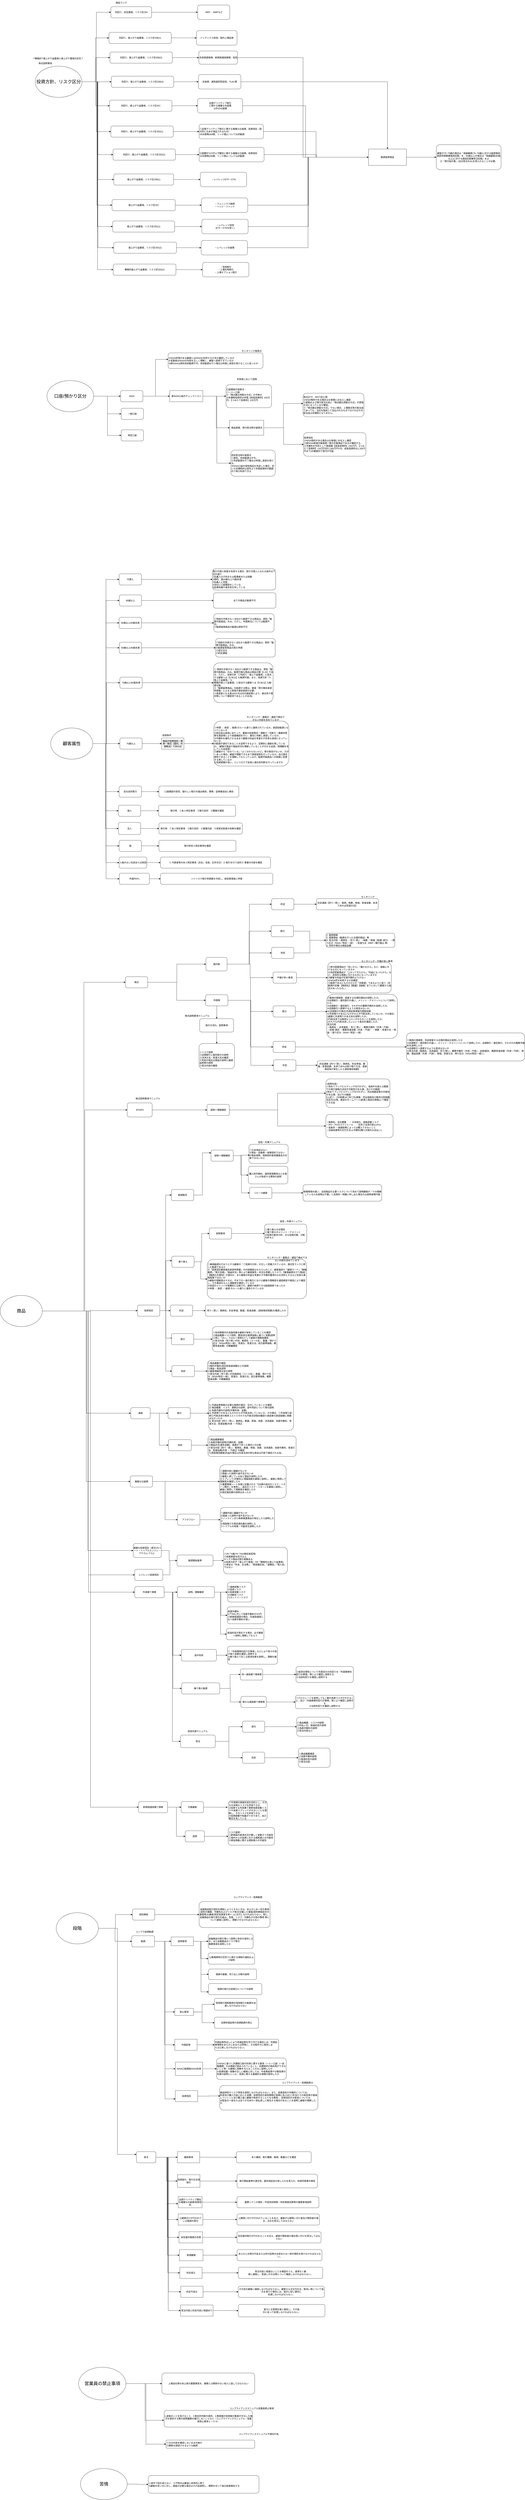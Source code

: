 <mxfile border="50" scale="3" compressed="false" locked="false" version="28.2.7">
  <diagram name="Blank" id="YmL12bMKpDGza6XwsDPr">
    <mxGraphModel dx="2325" dy="8122" grid="0" gridSize="10" guides="1" tooltips="1" connect="1" arrows="1" fold="1" page="0" pageScale="1" pageWidth="827" pageHeight="1169" background="none" math="1" shadow="0">
      <root>
        <mxCell id="X5NqExCQtvZxIxQ7pmgY-0" />
        <mxCell id="1" parent="X5NqExCQtvZxIxQ7pmgY-0" />
        <mxCell id="eBsOsrl3Z8P0XOdV9Z9q-5" value="" style="edgeStyle=orthogonalEdgeStyle;rounded=0;orthogonalLoop=1;jettySize=auto;html=1;" parent="1" source="eBsOsrl3Z8P0XOdV9Z9q-2" target="eBsOsrl3Z8P0XOdV9Z9q-4" edge="1">
          <mxGeometry relative="1" as="geometry" />
        </mxCell>
        <mxCell id="eBsOsrl3Z8P0XOdV9Z9q-12" style="edgeStyle=orthogonalEdgeStyle;rounded=0;orthogonalLoop=1;jettySize=auto;html=1;exitX=1;exitY=0.5;exitDx=0;exitDy=0;entryX=0;entryY=0.5;entryDx=0;entryDy=0;" parent="1" source="eBsOsrl3Z8P0XOdV9Z9q-2" target="eBsOsrl3Z8P0XOdV9Z9q-6" edge="1">
          <mxGeometry relative="1" as="geometry">
            <Array as="points">
              <mxPoint x="534" y="217" />
              <mxPoint x="534" y="365" />
              <mxPoint x="565" y="365" />
            </Array>
          </mxGeometry>
        </mxCell>
        <mxCell id="eBsOsrl3Z8P0XOdV9Z9q-14" style="edgeStyle=orthogonalEdgeStyle;rounded=0;orthogonalLoop=1;jettySize=auto;html=1;entryX=0;entryY=0.5;entryDx=0;entryDy=0;" parent="1" source="eBsOsrl3Z8P0XOdV9Z9q-2" target="eBsOsrl3Z8P0XOdV9Z9q-13" edge="1">
          <mxGeometry relative="1" as="geometry" />
        </mxCell>
        <mxCell id="O8i8FWwVBfRqjhGPgMtq-18" style="edgeStyle=orthogonalEdgeStyle;rounded=0;orthogonalLoop=1;jettySize=auto;html=1;entryX=0;entryY=0.5;entryDx=0;entryDy=0;" parent="1" source="eBsOsrl3Z8P0XOdV9Z9q-2" target="O8i8FWwVBfRqjhGPgMtq-13" edge="1">
          <mxGeometry relative="1" as="geometry" />
        </mxCell>
        <mxCell id="eBsOsrl3Z8P0XOdV9Z9q-2" value="投資信託" style="rounded=1;whiteSpace=wrap;html=1;" parent="1" vertex="1">
          <mxGeometry x="382" y="187" width="120" height="60" as="geometry" />
        </mxCell>
        <mxCell id="eBsOsrl3Z8P0XOdV9Z9q-9" value="" style="edgeStyle=orthogonalEdgeStyle;rounded=0;orthogonalLoop=1;jettySize=auto;html=1;" parent="1" source="eBsOsrl3Z8P0XOdV9Z9q-4" target="eBsOsrl3Z8P0XOdV9Z9q-8" edge="1">
          <mxGeometry relative="1" as="geometry" />
        </mxCell>
        <mxCell id="eBsOsrl3Z8P0XOdV9Z9q-4" value="約定" style="rounded=1;whiteSpace=wrap;html=1;" parent="1" vertex="1">
          <mxGeometry x="559" y="187" width="120" height="60" as="geometry" />
        </mxCell>
        <mxCell id="eBsOsrl3Z8P0XOdV9Z9q-11" style="edgeStyle=orthogonalEdgeStyle;rounded=0;orthogonalLoop=1;jettySize=auto;html=1;entryX=0;entryY=0.5;entryDx=0;entryDy=0;" parent="1" source="eBsOsrl3Z8P0XOdV9Z9q-6" target="eBsOsrl3Z8P0XOdV9Z9q-10" edge="1">
          <mxGeometry relative="1" as="geometry" />
        </mxCell>
        <mxCell id="eBsOsrl3Z8P0XOdV9Z9q-6" value="買付" style="rounded=1;whiteSpace=wrap;html=1;" parent="1" vertex="1">
          <mxGeometry x="565" y="340.5" width="120" height="60" as="geometry" />
        </mxCell>
        <mxCell id="eBsOsrl3Z8P0XOdV9Z9q-8" value="売り / 買い、銘柄名、約定単価、数量、受渡金額、(源泉徴収税額)を確認したか" style="rounded=1;whiteSpace=wrap;html=1;" parent="1" vertex="1">
          <mxGeometry x="748" y="187" width="444" height="60" as="geometry" />
        </mxCell>
        <mxCell id="eBsOsrl3Z8P0XOdV9Z9q-10" value="①有効期限内の目論見書を顧客が保有していることを確認&lt;div&gt;②商品概要/リスク説明、費用(前日基準価格に基づく実額)説明&lt;/div&gt;&lt;div&gt;&lt;span style=&quot;background-color: transparent; color: light-dark(rgb(0, 0, 0), rgb(255, 255, 255));&quot;&gt;③単に「はい」ではなく質問などして顧客の理解度確認&lt;/span&gt;&lt;/div&gt;&lt;div&gt;④受注内容（売り買いの別、銘柄名（コース名）、数量、預かり区分（NISA/特定/一般）、受渡日、受渡方法、前日基準価格、概算受渡金額）の網羅確認&lt;/div&gt;" style="rounded=1;whiteSpace=wrap;html=1;align=left;" parent="1" vertex="1">
          <mxGeometry x="785.5" y="303" width="348" height="135" as="geometry" />
        </mxCell>
        <mxCell id="eBsOsrl3Z8P0XOdV9Z9q-16" value="" style="edgeStyle=orthogonalEdgeStyle;rounded=0;orthogonalLoop=1;jettySize=auto;html=1;" parent="1" source="eBsOsrl3Z8P0XOdV9Z9q-13" target="eBsOsrl3Z8P0XOdV9Z9q-15" edge="1">
          <mxGeometry relative="1" as="geometry" />
        </mxCell>
        <mxCell id="eBsOsrl3Z8P0XOdV9Z9q-13" value="売却" style="rounded=1;whiteSpace=wrap;html=1;" parent="1" vertex="1">
          <mxGeometry x="567" y="512.5" width="122" height="60" as="geometry" />
        </mxCell>
        <mxCell id="eBsOsrl3Z8P0XOdV9Z9q-15" value="①商品概要の確認&lt;br&gt;②解約手数料/信託財産留保額などの説明&lt;br&gt;③損益・税金説明&lt;div&gt;④顧客理解度を図る質問&lt;div&gt;⑤受注内容（売り買いの別&lt;span style=&quot;background-color: transparent; color: light-dark(rgb(0, 0, 0), rgb(255, 255, 255));&quot;&gt;銘柄名（コース名）、数量、預かり区分（NISA/特定/一般）、受渡日、受渡方法、前日基準価格、概算受渡金額）の網羅確認&lt;/span&gt;&lt;/div&gt;&lt;/div&gt;" style="rounded=1;whiteSpace=wrap;html=1;align=left;" parent="1" vertex="1">
          <mxGeometry x="759" y="486" width="352" height="113" as="geometry" />
        </mxCell>
        <mxCell id="eBsOsrl3Z8P0XOdV9Z9q-21" value="" style="edgeStyle=orthogonalEdgeStyle;rounded=0;orthogonalLoop=1;jettySize=auto;html=1;" parent="1" source="eBsOsrl3Z8P0XOdV9Z9q-17" target="eBsOsrl3Z8P0XOdV9Z9q-18" edge="1">
          <mxGeometry relative="1" as="geometry" />
        </mxCell>
        <mxCell id="eBsOsrl3Z8P0XOdV9Z9q-25" style="edgeStyle=orthogonalEdgeStyle;rounded=0;orthogonalLoop=1;jettySize=auto;html=1;entryX=0;entryY=0.5;entryDx=0;entryDy=0;" parent="1" source="eBsOsrl3Z8P0XOdV9Z9q-17" target="eBsOsrl3Z8P0XOdV9Z9q-19" edge="1">
          <mxGeometry relative="1" as="geometry" />
        </mxCell>
        <mxCell id="eBsOsrl3Z8P0XOdV9Z9q-17" value="債券" style="rounded=1;whiteSpace=wrap;html=1;" parent="1" vertex="1">
          <mxGeometry x="345.5" y="739" width="105" height="60" as="geometry" />
        </mxCell>
        <mxCell id="eBsOsrl3Z8P0XOdV9Z9q-22" style="edgeStyle=orthogonalEdgeStyle;rounded=0;orthogonalLoop=1;jettySize=auto;html=1;entryX=0;entryY=0.5;entryDx=0;entryDy=0;" parent="1" source="eBsOsrl3Z8P0XOdV9Z9q-18" edge="1">
          <mxGeometry relative="1" as="geometry">
            <mxPoint x="767.5" y="769" as="targetPoint" />
          </mxGeometry>
        </mxCell>
        <mxCell id="eBsOsrl3Z8P0XOdV9Z9q-18" value="買付" style="rounded=1;whiteSpace=wrap;html=1;" parent="1" vertex="1">
          <mxGeometry x="546.5" y="739" width="120" height="60" as="geometry" />
        </mxCell>
        <mxCell id="eBsOsrl3Z8P0XOdV9Z9q-24" value="" style="edgeStyle=orthogonalEdgeStyle;rounded=0;orthogonalLoop=1;jettySize=auto;html=1;" parent="1" source="eBsOsrl3Z8P0XOdV9Z9q-19" edge="1">
          <mxGeometry relative="1" as="geometry">
            <mxPoint x="761.5" y="941" as="targetPoint" />
          </mxGeometry>
        </mxCell>
        <mxCell id="eBsOsrl3Z8P0XOdV9Z9q-19" value="売却" style="rounded=1;whiteSpace=wrap;html=1;" parent="1" vertex="1">
          <mxGeometry x="548.5" y="911" width="124" height="60" as="geometry" />
        </mxCell>
        <mxCell id="eBsOsrl3Z8P0XOdV9Z9q-20" value="1) 外国証券情報が必要な銘柄の場合、交付していることを確認&lt;div&gt;2) 商品概要、リスク、満期日の説明、途中売却について等の説明&lt;/div&gt;&lt;div&gt;3) 為替手数料の説明(手数料率、金額)&lt;/div&gt;&lt;div&gt;4) 外貨預りがあるにもかかわらず円貨決済していないか。その場合、①外貨預り説明②円貨決済の無用コスト③それでも円貨決済意向確認④承認車の承認経緯に問題はなかったか&lt;/div&gt;&lt;div&gt;5) 受注内容【売り / 買い、銘柄名、数量、単価、為替、決済通貨、為替手数料、受渡方法、受渡金額(外貨 ・ 円貨)】&lt;/div&gt;" style="rounded=1;whiteSpace=wrap;html=1;align=left;" parent="1" vertex="1">
          <mxGeometry x="765.5" y="687" width="457" height="176" as="geometry" />
        </mxCell>
        <mxCell id="eBsOsrl3Z8P0XOdV9Z9q-23" value="①商品概要確認&lt;div&gt;②為替手数料説明(手数料率、金額)&lt;/div&gt;&lt;div&gt;③損益状況(損失金額)、償還まで持った場合との比較&lt;/div&gt;&lt;div&gt;④受注内容【売り / 買い、銘柄名、数量、単価、為替、決済通貨、為替手数料、受渡方法、受渡金額(外貨 ・ 円貨)】の確認&lt;/div&gt;&lt;div&gt;⑤(源泉徴収顧客)利益の場合は外貨決済の時も税金は円貨で徴収される旨。&lt;/div&gt;" style="rounded=1;whiteSpace=wrap;html=1;align=left;" parent="1" vertex="1">
          <mxGeometry x="761.5" y="892" width="475" height="110" as="geometry" />
        </mxCell>
        <mxCell id="eBsOsrl3Z8P0XOdV9Z9q-36" value="" style="edgeStyle=orthogonalEdgeStyle;rounded=0;orthogonalLoop=1;jettySize=auto;html=1;" parent="1" source="eBsOsrl3Z8P0XOdV9Z9q-29" target="eBsOsrl3Z8P0XOdV9Z9q-34" edge="1">
          <mxGeometry relative="1" as="geometry" />
        </mxCell>
        <mxCell id="O8i8FWwVBfRqjhGPgMtq-38" style="edgeStyle=orthogonalEdgeStyle;rounded=0;orthogonalLoop=1;jettySize=auto;html=1;entryX=0;entryY=0.5;entryDx=0;entryDy=0;" parent="1" source="eBsOsrl3Z8P0XOdV9Z9q-29" target="O8i8FWwVBfRqjhGPgMtq-37" edge="1">
          <mxGeometry relative="1" as="geometry" />
        </mxCell>
        <mxCell id="eBsOsrl3Z8P0XOdV9Z9q-29" value="乗り換え" style="rounded=1;whiteSpace=wrap;html=1;" parent="1" vertex="1">
          <mxGeometry x="567" y="-76" width="120" height="60" as="geometry" />
        </mxCell>
        <mxCell id="eBsOsrl3Z8P0XOdV9Z9q-34" value="①乗換勧誘を行おうとする顧客の『ご投資の方針』が正しく把握されているか、適合性ランクに即した勧誘であるか&lt;br&gt;②『投資信託乗換事前承認申請書』の内容確認はもちろんのこと、顧客面談や「顧客カード」「接触履歴」「取引記録」「損益状況」等により顧客属性・状況を把握したうえで、【乗換勧誘を行う理由】【乗換の合理性】が適切か、また顧客の利益を考慮せず手数料獲得のみを目的とするなど安易な乗換提案ではないか&lt;br&gt;③顧客の理解度は十分か。今までの一連の取引における顧客の理解度を通話録音や面談により確認し、その事実をもとに理解度を確認しているか&lt;br&gt;④投信のメリットが客観的に比較され、顧客が納得できる勧誘態勢であったか&lt;br&gt;⑤申請 → 承認 → 勧誘 のルール通りに運用されているか&lt;br&gt;&lt;br&gt;&lt;div&gt;&lt;br&gt;&lt;/div&gt;" style="rounded=1;whiteSpace=wrap;html=1;align=left;" parent="1" vertex="1">
          <mxGeometry x="757.75" y="-59" width="535" height="212" as="geometry" />
        </mxCell>
        <mxCell id="eBsOsrl3Z8P0XOdV9Z9q-37" style="edgeStyle=orthogonalEdgeStyle;rounded=0;orthogonalLoop=1;jettySize=auto;html=1;entryX=0;entryY=0.4;entryDx=0;entryDy=0;entryPerimeter=0;" parent="1" source="eBsOsrl3Z8P0XOdV9Z9q-2" target="eBsOsrl3Z8P0XOdV9Z9q-29" edge="1">
          <mxGeometry relative="1" as="geometry" />
        </mxCell>
        <mxCell id="eBsOsrl3Z8P0XOdV9Z9q-38" value="モニタリング・着眼点：通話で検出できない内容を含めています" style="text;html=1;whiteSpace=wrap;strokeColor=none;fillColor=none;align=center;verticalAlign=middle;rounded=0;" parent="1" vertex="1">
          <mxGeometry x="1076" y="-76" width="224" height="30" as="geometry" />
        </mxCell>
        <mxCell id="eBsOsrl3Z8P0XOdV9Z9q-41" style="edgeStyle=orthogonalEdgeStyle;rounded=0;orthogonalLoop=1;jettySize=auto;html=1;entryX=0;entryY=0.5;entryDx=0;entryDy=0;" parent="1" source="eBsOsrl3Z8P0XOdV9Z9q-40" target="eBsOsrl3Z8P0XOdV9Z9q-17" edge="1">
          <mxGeometry relative="1" as="geometry">
            <mxPoint x="345" y="626.889" as="targetPoint" />
          </mxGeometry>
        </mxCell>
        <mxCell id="eBsOsrl3Z8P0XOdV9Z9q-72" style="edgeStyle=orthogonalEdgeStyle;rounded=0;orthogonalLoop=1;jettySize=auto;html=1;" parent="1" source="eBsOsrl3Z8P0XOdV9Z9q-40" target="eBsOsrl3Z8P0XOdV9Z9q-2" edge="1">
          <mxGeometry relative="1" as="geometry" />
        </mxCell>
        <mxCell id="eBsOsrl3Z8P0XOdV9Z9q-95" style="edgeStyle=orthogonalEdgeStyle;rounded=0;orthogonalLoop=1;jettySize=auto;html=1;entryX=0;entryY=0.5;entryDx=0;entryDy=0;" parent="1" source="eBsOsrl3Z8P0XOdV9Z9q-40" target="eBsOsrl3Z8P0XOdV9Z9q-73" edge="1">
          <mxGeometry relative="1" as="geometry" />
        </mxCell>
        <mxCell id="eBsOsrl3Z8P0XOdV9Z9q-143" style="edgeStyle=orthogonalEdgeStyle;rounded=0;orthogonalLoop=1;jettySize=auto;html=1;entryX=0;entryY=0.5;entryDx=0;entryDy=0;" parent="1" source="eBsOsrl3Z8P0XOdV9Z9q-40" target="eBsOsrl3Z8P0XOdV9Z9q-135" edge="1">
          <mxGeometry relative="1" as="geometry" />
        </mxCell>
        <mxCell id="O8i8FWwVBfRqjhGPgMtq-40" style="edgeStyle=orthogonalEdgeStyle;rounded=0;orthogonalLoop=1;jettySize=auto;html=1;entryX=0;entryY=0.5;entryDx=0;entryDy=0;" parent="1" source="eBsOsrl3Z8P0XOdV9Z9q-40" target="O8i8FWwVBfRqjhGPgMtq-27" edge="1">
          <mxGeometry relative="1" as="geometry" />
        </mxCell>
        <mxCell id="O8i8FWwVBfRqjhGPgMtq-41" style="edgeStyle=orthogonalEdgeStyle;rounded=0;orthogonalLoop=1;jettySize=auto;html=1;entryX=0;entryY=0.5;entryDx=0;entryDy=0;" parent="1" source="eBsOsrl3Z8P0XOdV9Z9q-40" target="O8i8FWwVBfRqjhGPgMtq-28" edge="1">
          <mxGeometry relative="1" as="geometry" />
        </mxCell>
        <mxCell id="O8i8FWwVBfRqjhGPgMtq-52" style="edgeStyle=orthogonalEdgeStyle;rounded=0;orthogonalLoop=1;jettySize=auto;html=1;entryX=0;entryY=0.5;entryDx=0;entryDy=0;" parent="1" source="eBsOsrl3Z8P0XOdV9Z9q-40" target="O8i8FWwVBfRqjhGPgMtq-42" edge="1">
          <mxGeometry relative="1" as="geometry" />
        </mxCell>
        <mxCell id="O8i8FWwVBfRqjhGPgMtq-88" style="edgeStyle=orthogonalEdgeStyle;rounded=0;orthogonalLoop=1;jettySize=auto;html=1;entryX=0;entryY=0.5;entryDx=0;entryDy=0;" parent="1" source="eBsOsrl3Z8P0XOdV9Z9q-40" target="O8i8FWwVBfRqjhGPgMtq-53" edge="1">
          <mxGeometry relative="1" as="geometry" />
        </mxCell>
        <mxCell id="O8i8FWwVBfRqjhGPgMtq-178" style="edgeStyle=orthogonalEdgeStyle;rounded=0;orthogonalLoop=1;jettySize=auto;html=1;entryX=0;entryY=0.5;entryDx=0;entryDy=0;" parent="1" source="eBsOsrl3Z8P0XOdV9Z9q-40" target="O8i8FWwVBfRqjhGPgMtq-174" edge="1">
          <mxGeometry relative="1" as="geometry" />
        </mxCell>
        <mxCell id="eBsOsrl3Z8P0XOdV9Z9q-40" value="&lt;font style=&quot;font-size: 24px;&quot;&gt;商品&lt;/font&gt;" style="ellipse;whiteSpace=wrap;html=1;" parent="1" vertex="1">
          <mxGeometry x="-358" y="135" width="227" height="168" as="geometry" />
        </mxCell>
        <mxCell id="eBsOsrl3Z8P0XOdV9Z9q-44" style="edgeStyle=orthogonalEdgeStyle;rounded=0;orthogonalLoop=1;jettySize=auto;html=1;entryX=0;entryY=0.5;entryDx=0;entryDy=0;" parent="1" source="eBsOsrl3Z8P0XOdV9Z9q-42" target="eBsOsrl3Z8P0XOdV9Z9q-43" edge="1">
          <mxGeometry relative="1" as="geometry" />
        </mxCell>
        <mxCell id="8ZxxIsqje5gLM1Umy3hb-56" style="edgeStyle=orthogonalEdgeStyle;rounded=0;orthogonalLoop=1;jettySize=auto;html=1;entryX=0;entryY=0.5;entryDx=0;entryDy=0;" parent="1" source="eBsOsrl3Z8P0XOdV9Z9q-42" target="eBsOsrl3Z8P0XOdV9Z9q-210" edge="1">
          <mxGeometry relative="1" as="geometry" />
        </mxCell>
        <mxCell id="8ZxxIsqje5gLM1Umy3hb-57" style="edgeStyle=orthogonalEdgeStyle;rounded=0;orthogonalLoop=1;jettySize=auto;html=1;entryX=0;entryY=0.5;entryDx=0;entryDy=0;" parent="1" source="eBsOsrl3Z8P0XOdV9Z9q-42" target="eBsOsrl3Z8P0XOdV9Z9q-211" edge="1">
          <mxGeometry relative="1" as="geometry" />
        </mxCell>
        <mxCell id="8ZxxIsqje5gLM1Umy3hb-58" style="edgeStyle=orthogonalEdgeStyle;rounded=0;orthogonalLoop=1;jettySize=auto;html=1;entryX=0;entryY=0.5;entryDx=0;entryDy=0;" parent="1" source="eBsOsrl3Z8P0XOdV9Z9q-42" target="8ZxxIsqje5gLM1Umy3hb-39" edge="1">
          <mxGeometry relative="1" as="geometry" />
        </mxCell>
        <mxCell id="8ZxxIsqje5gLM1Umy3hb-59" style="edgeStyle=orthogonalEdgeStyle;rounded=0;orthogonalLoop=1;jettySize=auto;html=1;entryX=0;entryY=0.5;entryDx=0;entryDy=0;" parent="1" source="eBsOsrl3Z8P0XOdV9Z9q-42" target="8ZxxIsqje5gLM1Umy3hb-44" edge="1">
          <mxGeometry relative="1" as="geometry" />
        </mxCell>
        <mxCell id="8ZxxIsqje5gLM1Umy3hb-60" style="edgeStyle=orthogonalEdgeStyle;rounded=0;orthogonalLoop=1;jettySize=auto;html=1;entryX=0;entryY=0.5;entryDx=0;entryDy=0;" parent="1" source="eBsOsrl3Z8P0XOdV9Z9q-42" target="8ZxxIsqje5gLM1Umy3hb-46" edge="1">
          <mxGeometry relative="1" as="geometry" />
        </mxCell>
        <mxCell id="8ZxxIsqje5gLM1Umy3hb-61" style="edgeStyle=orthogonalEdgeStyle;rounded=0;orthogonalLoop=1;jettySize=auto;html=1;entryX=0;entryY=0.5;entryDx=0;entryDy=0;" parent="1" source="eBsOsrl3Z8P0XOdV9Z9q-42" target="8ZxxIsqje5gLM1Umy3hb-52" edge="1">
          <mxGeometry relative="1" as="geometry" />
        </mxCell>
        <mxCell id="O8i8FWwVBfRqjhGPgMtq-210" style="edgeStyle=orthogonalEdgeStyle;rounded=0;orthogonalLoop=1;jettySize=auto;html=1;entryX=0;entryY=0.5;entryDx=0;entryDy=0;" parent="1" source="eBsOsrl3Z8P0XOdV9Z9q-42" target="O8i8FWwVBfRqjhGPgMtq-193" edge="1">
          <mxGeometry relative="1" as="geometry" />
        </mxCell>
        <mxCell id="O8i8FWwVBfRqjhGPgMtq-211" style="edgeStyle=orthogonalEdgeStyle;rounded=0;orthogonalLoop=1;jettySize=auto;html=1;entryX=0;entryY=0.5;entryDx=0;entryDy=0;" parent="1" source="eBsOsrl3Z8P0XOdV9Z9q-42" target="O8i8FWwVBfRqjhGPgMtq-194" edge="1">
          <mxGeometry relative="1" as="geometry" />
        </mxCell>
        <mxCell id="O8i8FWwVBfRqjhGPgMtq-212" style="edgeStyle=orthogonalEdgeStyle;rounded=0;orthogonalLoop=1;jettySize=auto;html=1;entryX=0;entryY=0.5;entryDx=0;entryDy=0;" parent="1" source="eBsOsrl3Z8P0XOdV9Z9q-42" target="O8i8FWwVBfRqjhGPgMtq-201" edge="1">
          <mxGeometry relative="1" as="geometry" />
        </mxCell>
        <mxCell id="O8i8FWwVBfRqjhGPgMtq-213" style="edgeStyle=orthogonalEdgeStyle;rounded=0;orthogonalLoop=1;jettySize=auto;html=1;entryX=0;entryY=0.5;entryDx=0;entryDy=0;" parent="1" source="eBsOsrl3Z8P0XOdV9Z9q-42" target="O8i8FWwVBfRqjhGPgMtq-202" edge="1">
          <mxGeometry relative="1" as="geometry" />
        </mxCell>
        <mxCell id="O8i8FWwVBfRqjhGPgMtq-218" style="edgeStyle=orthogonalEdgeStyle;rounded=0;orthogonalLoop=1;jettySize=auto;html=1;entryX=0;entryY=0.5;entryDx=0;entryDy=0;" parent="1" source="eBsOsrl3Z8P0XOdV9Z9q-42" target="O8i8FWwVBfRqjhGPgMtq-214" edge="1">
          <mxGeometry relative="1" as="geometry" />
        </mxCell>
        <mxCell id="eBsOsrl3Z8P0XOdV9Z9q-42" value="&lt;font style=&quot;font-size: 24px;&quot;&gt;顧客属性&lt;/font&gt;" style="ellipse;whiteSpace=wrap;html=1;" parent="1" vertex="1">
          <mxGeometry x="-86" y="-2918.5" width="227" height="168" as="geometry" />
        </mxCell>
        <mxCell id="eBsOsrl3Z8P0XOdV9Z9q-102" style="edgeStyle=orthogonalEdgeStyle;rounded=0;orthogonalLoop=1;jettySize=auto;html=1;entryX=0;entryY=0.5;entryDx=0;entryDy=0;" parent="1" source="eBsOsrl3Z8P0XOdV9Z9q-43" target="eBsOsrl3Z8P0XOdV9Z9q-99" edge="1">
          <mxGeometry relative="1" as="geometry" />
        </mxCell>
        <mxCell id="eBsOsrl3Z8P0XOdV9Z9q-43" value="75歳以上" style="rounded=1;whiteSpace=wrap;html=1;" parent="1" vertex="1">
          <mxGeometry x="287" y="-2864.5" width="120" height="60" as="geometry" />
        </mxCell>
        <mxCell id="eBsOsrl3Z8P0XOdV9Z9q-45" value="&lt;br&gt;①申請 → 承認 → 勧誘 のルール通りに運用されているか。承認前勧誘となっていないか&lt;br&gt;②部店長は承認にあたって、顧客の投資意向・理解力・判断力・健康状態等を面談等により直接確認を行い、適切に判断し承認しているか。&lt;br&gt;③手数料を優先させるあまり顧客の利益を考慮せず安易な承認になっていないか。&lt;br&gt;④勧誘が適切であることを証明できるよう、定期的に通録を残しているか。（顧客が商品や損益状況を理解していることが分かる会話、相場観を有している会話等）&lt;br&gt;⑤顧客から「任せている」「よく分からないけど」等の発言がないか。万が一あった場合、顧客が理解できるまで再度説明を行っているか。自己責任原則であることを理解してもらっているか。勧誘可能商品への提案に変更する等しているか&lt;br&gt;&lt;div&gt;⑥投資経験が長い、というだけで安易に適合性判断を行っていますか&lt;/div&gt;" style="rounded=1;whiteSpace=wrap;html=1;align=left;" parent="1" vertex="1">
          <mxGeometry x="793.38" y="-2955.5" width="404" height="242" as="geometry" />
        </mxCell>
        <mxCell id="eBsOsrl3Z8P0XOdV9Z9q-46" value="モニタリング・着眼点：通話で検出できない内容を含めています" style="text;html=1;whiteSpace=wrap;strokeColor=none;fillColor=none;align=center;verticalAlign=middle;rounded=0;" parent="1" vertex="1">
          <mxGeometry x="967" y="-2985.5" width="210.5" height="30" as="geometry" />
        </mxCell>
        <mxCell id="eBsOsrl3Z8P0XOdV9Z9q-56" style="edgeStyle=orthogonalEdgeStyle;rounded=0;orthogonalLoop=1;jettySize=auto;html=1;entryX=0;entryY=0.5;entryDx=0;entryDy=0;" parent="1" source="eBsOsrl3Z8P0XOdV9Z9q-48" target="eBsOsrl3Z8P0XOdV9Z9q-49" edge="1">
          <mxGeometry relative="1" as="geometry" />
        </mxCell>
        <mxCell id="eBsOsrl3Z8P0XOdV9Z9q-70" style="edgeStyle=orthogonalEdgeStyle;rounded=0;orthogonalLoop=1;jettySize=auto;html=1;entryX=0;entryY=0.5;entryDx=0;entryDy=0;" parent="1" source="eBsOsrl3Z8P0XOdV9Z9q-48" target="eBsOsrl3Z8P0XOdV9Z9q-50" edge="1">
          <mxGeometry relative="1" as="geometry" />
        </mxCell>
        <mxCell id="eBsOsrl3Z8P0XOdV9Z9q-71" style="edgeStyle=orthogonalEdgeStyle;rounded=0;orthogonalLoop=1;jettySize=auto;html=1;entryX=0;entryY=0.5;entryDx=0;entryDy=0;" parent="1" source="eBsOsrl3Z8P0XOdV9Z9q-48" target="eBsOsrl3Z8P0XOdV9Z9q-57" edge="1">
          <mxGeometry relative="1" as="geometry" />
        </mxCell>
        <mxCell id="eBsOsrl3Z8P0XOdV9Z9q-48" value="&lt;span style=&quot;font-size: 24px;&quot;&gt;口座/預かり区分&lt;/span&gt;" style="ellipse;whiteSpace=wrap;html=1;" parent="1" vertex="1">
          <mxGeometry x="-106" y="-4788" width="252" height="168" as="geometry" />
        </mxCell>
        <mxCell id="O8i8FWwVBfRqjhGPgMtq-161" style="edgeStyle=orthogonalEdgeStyle;rounded=0;orthogonalLoop=1;jettySize=auto;html=1;" parent="1" source="eBsOsrl3Z8P0XOdV9Z9q-49" target="O8i8FWwVBfRqjhGPgMtq-160" edge="1">
          <mxGeometry relative="1" as="geometry" />
        </mxCell>
        <mxCell id="eBsOsrl3Z8P0XOdV9Z9q-49" value="NISA" style="rounded=1;whiteSpace=wrap;html=1;" parent="1" vertex="1">
          <mxGeometry x="291" y="-4734" width="120" height="60" as="geometry" />
        </mxCell>
        <mxCell id="eBsOsrl3Z8P0XOdV9Z9q-50" value="一般口座" style="rounded=1;whiteSpace=wrap;html=1;" parent="1" vertex="1">
          <mxGeometry x="294" y="-4639" width="120" height="60" as="geometry" />
        </mxCell>
        <mxCell id="eBsOsrl3Z8P0XOdV9Z9q-54" value="①NISA枠残がある顧客にはNISAを利用するか否か確認しているか&lt;br&gt;②営業員はNISAの内容を正しく理解し、顧客へ説明できているか&lt;br&gt;③新NISAは原則売却勧誘不可。売却勧誘を行う場合は申請し承認を受けることに従ったか" style="rounded=1;whiteSpace=wrap;html=1;align=left;" parent="1" vertex="1">
          <mxGeometry x="547" y="-4937" width="511" height="84" as="geometry" />
        </mxCell>
        <mxCell id="eBsOsrl3Z8P0XOdV9Z9q-57" value="特定口座" style="rounded=1;whiteSpace=wrap;html=1;" parent="1" vertex="1">
          <mxGeometry x="294" y="-4523" width="120" height="60" as="geometry" />
        </mxCell>
        <mxCell id="eBsOsrl3Z8P0XOdV9Z9q-60" value="モニタリング留意点" style="text;html=1;whiteSpace=wrap;strokeColor=none;fillColor=none;align=center;verticalAlign=middle;rounded=0;" parent="1" vertex="1">
          <mxGeometry x="942" y="-4962" width="110" height="30" as="geometry" />
        </mxCell>
        <mxCell id="8ZxxIsqje5gLM1Umy3hb-70" style="edgeStyle=orthogonalEdgeStyle;rounded=0;orthogonalLoop=1;jettySize=auto;html=1;" parent="1" source="eBsOsrl3Z8P0XOdV9Z9q-66" target="8ZxxIsqje5gLM1Umy3hb-68" edge="1">
          <mxGeometry relative="1" as="geometry" />
        </mxCell>
        <mxCell id="O8i8FWwVBfRqjhGPgMtq-6" style="edgeStyle=orthogonalEdgeStyle;rounded=0;orthogonalLoop=1;jettySize=auto;html=1;entryX=0;entryY=0.5;entryDx=0;entryDy=0;" parent="1" source="eBsOsrl3Z8P0XOdV9Z9q-66" target="eBsOsrl3Z8P0XOdV9Z9q-90" edge="1">
          <mxGeometry relative="1" as="geometry" />
        </mxCell>
        <mxCell id="eBsOsrl3Z8P0XOdV9Z9q-66" value="&lt;font style=&quot;font-size: 24px;&quot;&gt;営業員の禁止事項&lt;/font&gt;" style="ellipse;whiteSpace=wrap;html=1;" parent="1" vertex="1">
          <mxGeometry x="64.5" y="5903" width="255" height="176" as="geometry" />
        </mxCell>
        <mxCell id="eBsOsrl3Z8P0XOdV9Z9q-79" style="edgeStyle=orthogonalEdgeStyle;rounded=0;orthogonalLoop=1;jettySize=auto;html=1;entryX=0;entryY=0.5;entryDx=0;entryDy=0;" parent="1" source="eBsOsrl3Z8P0XOdV9Z9q-73" target="eBsOsrl3Z8P0XOdV9Z9q-74" edge="1">
          <mxGeometry relative="1" as="geometry" />
        </mxCell>
        <mxCell id="eBsOsrl3Z8P0XOdV9Z9q-80" style="edgeStyle=orthogonalEdgeStyle;rounded=0;orthogonalLoop=1;jettySize=auto;html=1;entryX=0;entryY=0.5;entryDx=0;entryDy=0;" parent="1" source="eBsOsrl3Z8P0XOdV9Z9q-73" target="eBsOsrl3Z8P0XOdV9Z9q-75" edge="1">
          <mxGeometry relative="1" as="geometry" />
        </mxCell>
        <mxCell id="eBsOsrl3Z8P0XOdV9Z9q-73" value="株式" style="rounded=1;whiteSpace=wrap;html=1;" parent="1" vertex="1">
          <mxGeometry x="317" y="-1580" width="120" height="60" as="geometry" />
        </mxCell>
        <mxCell id="eBsOsrl3Z8P0XOdV9Z9q-86" style="edgeStyle=orthogonalEdgeStyle;rounded=0;orthogonalLoop=1;jettySize=auto;html=1;entryX=0;entryY=0.5;entryDx=0;entryDy=0;" parent="1" source="eBsOsrl3Z8P0XOdV9Z9q-74" target="eBsOsrl3Z8P0XOdV9Z9q-85" edge="1">
          <mxGeometry relative="1" as="geometry" />
        </mxCell>
        <mxCell id="eBsOsrl3Z8P0XOdV9Z9q-107" style="edgeStyle=orthogonalEdgeStyle;rounded=0;orthogonalLoop=1;jettySize=auto;html=1;entryX=0;entryY=0.5;entryDx=0;entryDy=0;" parent="1" source="eBsOsrl3Z8P0XOdV9Z9q-74" target="eBsOsrl3Z8P0XOdV9Z9q-104" edge="1">
          <mxGeometry relative="1" as="geometry" />
        </mxCell>
        <mxCell id="eBsOsrl3Z8P0XOdV9Z9q-109" style="edgeStyle=orthogonalEdgeStyle;rounded=0;orthogonalLoop=1;jettySize=auto;html=1;entryX=0;entryY=0.5;entryDx=0;entryDy=0;" parent="1" source="eBsOsrl3Z8P0XOdV9Z9q-74" target="eBsOsrl3Z8P0XOdV9Z9q-103" edge="1">
          <mxGeometry relative="1" as="geometry" />
        </mxCell>
        <mxCell id="eBsOsrl3Z8P0XOdV9Z9q-113" style="edgeStyle=orthogonalEdgeStyle;rounded=0;orthogonalLoop=1;jettySize=auto;html=1;entryX=0;entryY=0.5;entryDx=0;entryDy=0;" parent="1" source="eBsOsrl3Z8P0XOdV9Z9q-74" target="eBsOsrl3Z8P0XOdV9Z9q-105" edge="1">
          <mxGeometry relative="1" as="geometry" />
        </mxCell>
        <mxCell id="eBsOsrl3Z8P0XOdV9Z9q-74" value="国内株" style="rounded=1;whiteSpace=wrap;html=1;" parent="1" vertex="1">
          <mxGeometry x="750.75" y="-1684" width="114" height="73" as="geometry" />
        </mxCell>
        <mxCell id="eBsOsrl3Z8P0XOdV9Z9q-87" style="edgeStyle=orthogonalEdgeStyle;rounded=0;orthogonalLoop=1;jettySize=auto;html=1;entryX=0;entryY=0.5;entryDx=0;entryDy=0;" parent="1" source="eBsOsrl3Z8P0XOdV9Z9q-75" target="eBsOsrl3Z8P0XOdV9Z9q-85" edge="1">
          <mxGeometry relative="1" as="geometry" />
        </mxCell>
        <mxCell id="eBsOsrl3Z8P0XOdV9Z9q-120" style="edgeStyle=orthogonalEdgeStyle;rounded=0;orthogonalLoop=1;jettySize=auto;html=1;" parent="1" source="eBsOsrl3Z8P0XOdV9Z9q-75" target="eBsOsrl3Z8P0XOdV9Z9q-118" edge="1">
          <mxGeometry relative="1" as="geometry" />
        </mxCell>
        <mxCell id="eBsOsrl3Z8P0XOdV9Z9q-121" style="edgeStyle=orthogonalEdgeStyle;rounded=0;orthogonalLoop=1;jettySize=auto;html=1;entryX=0;entryY=0.5;entryDx=0;entryDy=0;" parent="1" source="eBsOsrl3Z8P0XOdV9Z9q-75" target="eBsOsrl3Z8P0XOdV9Z9q-119" edge="1">
          <mxGeometry relative="1" as="geometry" />
        </mxCell>
        <mxCell id="eBsOsrl3Z8P0XOdV9Z9q-127" style="edgeStyle=orthogonalEdgeStyle;rounded=0;orthogonalLoop=1;jettySize=auto;html=1;entryX=0;entryY=0.5;entryDx=0;entryDy=0;" parent="1" source="eBsOsrl3Z8P0XOdV9Z9q-75" target="eBsOsrl3Z8P0XOdV9Z9q-125" edge="1">
          <mxGeometry relative="1" as="geometry" />
        </mxCell>
        <mxCell id="O8i8FWwVBfRqjhGPgMtq-187" value="" style="edgeStyle=orthogonalEdgeStyle;rounded=0;orthogonalLoop=1;jettySize=auto;html=1;" parent="1" source="eBsOsrl3Z8P0XOdV9Z9q-75" target="O8i8FWwVBfRqjhGPgMtq-186" edge="1">
          <mxGeometry relative="1" as="geometry" />
        </mxCell>
        <mxCell id="eBsOsrl3Z8P0XOdV9Z9q-75" value="外国株" style="rounded=1;whiteSpace=wrap;html=1;" parent="1" vertex="1">
          <mxGeometry x="749.25" y="-1483" width="120" height="60" as="geometry" />
        </mxCell>
        <mxCell id="eBsOsrl3Z8P0XOdV9Z9q-83" value="①買付提案理由が「安いから」「儲かるから」など、根拠に欠けるものになっていますか&lt;br&gt;②売却提案理由が「上がってきたから」「利益になったから」など、具体的な根拠に欠けるものになっていますか&lt;br&gt;③顧客の利益が往復手数料より少ない&lt;br&gt;④NISA枠を利用するか未確認&lt;br&gt;⑤勧誘であるにもかかわらず『非勧誘』であるように装う（非勧誘の定義:【銘柄名】【数量】【価格】全てにおいて顧客から指定があったもの。）" style="rounded=1;whiteSpace=wrap;html=1;align=left;" parent="1" vertex="1">
          <mxGeometry x="1406.5" y="-1657.5" width="343" height="165" as="geometry" />
        </mxCell>
        <mxCell id="eBsOsrl3Z8P0XOdV9Z9q-84" value="モニタリング・不備が多い事項" style="text;html=1;whiteSpace=wrap;strokeColor=none;fillColor=none;align=center;verticalAlign=middle;rounded=0;" parent="1" vertex="1">
          <mxGeometry x="1578.5" y="-1684" width="186" height="41" as="geometry" />
        </mxCell>
        <mxCell id="eBsOsrl3Z8P0XOdV9Z9q-117" style="edgeStyle=orthogonalEdgeStyle;rounded=0;orthogonalLoop=1;jettySize=auto;html=1;entryX=0;entryY=0.5;entryDx=0;entryDy=0;" parent="1" source="eBsOsrl3Z8P0XOdV9Z9q-85" target="eBsOsrl3Z8P0XOdV9Z9q-83" edge="1">
          <mxGeometry relative="1" as="geometry" />
        </mxCell>
        <mxCell id="eBsOsrl3Z8P0XOdV9Z9q-85" value="不備が多い事項" style="rounded=1;whiteSpace=wrap;html=1;" parent="1" vertex="1">
          <mxGeometry x="1112.5" y="-1605" width="126" height="60" as="geometry" />
        </mxCell>
        <mxCell id="eBsOsrl3Z8P0XOdV9Z9q-89" value="1.虚偽のことを告げること、2.断定的判断の提供、3.無登録の信用格付業者が付与した格付を提供する際の説明義務を履行しないことなど（コンプライアンスマニュアル・営業員禁止事項１ー５９）" style="rounded=1;whiteSpace=wrap;html=1;" parent="1" vertex="1">
          <mxGeometry x="525.5" y="6135" width="476" height="90" as="geometry" />
        </mxCell>
        <mxCell id="eBsOsrl3Z8P0XOdV9Z9q-90" value="①注文内容を確認しないままの執行&lt;br&gt;②顧客を誤認させるような勧誘" style="rounded=1;whiteSpace=wrap;html=1;align=left;" parent="1" vertex="1">
          <mxGeometry x="535.5" y="6295" width="478" height="44" as="geometry" />
        </mxCell>
        <mxCell id="eBsOsrl3Z8P0XOdV9Z9q-101" style="edgeStyle=orthogonalEdgeStyle;rounded=0;orthogonalLoop=1;jettySize=auto;html=1;entryX=0;entryY=0.5;entryDx=0;entryDy=0;" parent="1" source="eBsOsrl3Z8P0XOdV9Z9q-99" target="eBsOsrl3Z8P0XOdV9Z9q-45" edge="1">
          <mxGeometry relative="1" as="geometry" />
        </mxCell>
        <mxCell id="eBsOsrl3Z8P0XOdV9Z9q-99" value="&lt;span style=&quot;color: rgb(0, 0, 0); font-family: Helvetica; font-size: 12px; font-style: normal; font-variant-ligatures: normal; font-variant-caps: normal; font-weight: 400; letter-spacing: normal; orphans: 2; text-align: center; text-indent: 0px; text-transform: none; widows: 2; word-spacing: 0px; -webkit-text-stroke-width: 0px; white-space: normal; background-color: rgb(236, 236, 236); text-decoration-thickness: initial; text-decoration-style: initial; text-decoration-color: initial; float: none; display: inline !important;&quot;&gt;商品が投資信託・債券・株式（国内、外国株式）であれば&lt;/span&gt;" style="whiteSpace=wrap;html=1;" parent="1" vertex="1">
          <mxGeometry x="512" y="-2864.5" width="120" height="60" as="geometry" />
        </mxCell>
        <mxCell id="eBsOsrl3Z8P0XOdV9Z9q-112" style="edgeStyle=orthogonalEdgeStyle;rounded=0;orthogonalLoop=1;jettySize=auto;html=1;entryX=0;entryY=0.5;entryDx=0;entryDy=0;" parent="1" source="eBsOsrl3Z8P0XOdV9Z9q-103" target="eBsOsrl3Z8P0XOdV9Z9q-110" edge="1">
          <mxGeometry relative="1" as="geometry" />
        </mxCell>
        <mxCell id="eBsOsrl3Z8P0XOdV9Z9q-103" value="約定" style="rounded=1;whiteSpace=wrap;html=1;" parent="1" vertex="1">
          <mxGeometry x="1104.5" y="-2000" width="120" height="60" as="geometry" />
        </mxCell>
        <mxCell id="eBsOsrl3Z8P0XOdV9Z9q-115" style="edgeStyle=orthogonalEdgeStyle;rounded=0;orthogonalLoop=1;jettySize=auto;html=1;entryX=0;entryY=0.5;entryDx=0;entryDy=0;" parent="1" source="eBsOsrl3Z8P0XOdV9Z9q-104" target="eBsOsrl3Z8P0XOdV9Z9q-114" edge="1">
          <mxGeometry relative="1" as="geometry" />
        </mxCell>
        <mxCell id="eBsOsrl3Z8P0XOdV9Z9q-104" value="買付" style="rounded=1;whiteSpace=wrap;html=1;" parent="1" vertex="1">
          <mxGeometry x="1102.5" y="-1855" width="120" height="60" as="geometry" />
        </mxCell>
        <mxCell id="eBsOsrl3Z8P0XOdV9Z9q-116" style="edgeStyle=orthogonalEdgeStyle;rounded=0;orthogonalLoop=1;jettySize=auto;html=1;entryX=0;entryY=0.5;entryDx=0;entryDy=0;" parent="1" source="eBsOsrl3Z8P0XOdV9Z9q-105" target="eBsOsrl3Z8P0XOdV9Z9q-114" edge="1">
          <mxGeometry relative="1" as="geometry" />
        </mxCell>
        <mxCell id="eBsOsrl3Z8P0XOdV9Z9q-105" value="売却" style="rounded=1;whiteSpace=wrap;html=1;" parent="1" vertex="1">
          <mxGeometry x="1104.5" y="-1738" width="120" height="60" as="geometry" />
        </mxCell>
        <mxCell id="eBsOsrl3Z8P0XOdV9Z9q-108" value="前提条件" style="text;html=1;whiteSpace=wrap;strokeColor=none;fillColor=none;align=center;verticalAlign=middle;rounded=0;" parent="1" vertex="1">
          <mxGeometry x="510" y="-2894.5" width="60" height="30" as="geometry" />
        </mxCell>
        <mxCell id="eBsOsrl3Z8P0XOdV9Z9q-110" value="約定連絡【売り / 買い、銘柄、株数、株価、受渡金額、未済であれば受渡方法】" style="rounded=1;whiteSpace=wrap;html=1;" parent="1" vertex="1">
          <mxGeometry x="1346.5" y="-2000" width="333" height="60" as="geometry" />
        </mxCell>
        <mxCell id="eBsOsrl3Z8P0XOdV9Z9q-111" value="モニタリング" style="text;html=1;whiteSpace=wrap;strokeColor=none;fillColor=none;align=center;verticalAlign=middle;rounded=0;" parent="1" vertex="1">
          <mxGeometry x="1544.5" y="-2024" width="156" height="30" as="geometry" />
        </mxCell>
        <mxCell id="eBsOsrl3Z8P0XOdV9Z9q-114" value="1. 銘柄情報&lt;br&gt;2. 提案理由（勧誘を行った合理的理由）等&lt;br&gt;3. 受注内容 ・銘柄名 ・売り/ 買い ・株数 ・株価（指値/ 成行） ・預り区分（NISA / 特定/ 一般） ・受渡方法（MRF / 銀行振込 等）&lt;br&gt;4. 売却の場合は損益金額" style="rounded=1;whiteSpace=wrap;html=1;align=left;" parent="1" vertex="1">
          <mxGeometry x="1397.5" y="-1814" width="371" height="76" as="geometry" />
        </mxCell>
        <mxCell id="eBsOsrl3Z8P0XOdV9Z9q-118" value="買付" style="rounded=1;whiteSpace=wrap;html=1;" parent="1" vertex="1">
          <mxGeometry x="1112.5" y="-1423" width="120" height="60" as="geometry" />
        </mxCell>
        <mxCell id="eBsOsrl3Z8P0XOdV9Z9q-134" style="edgeStyle=orthogonalEdgeStyle;rounded=0;orthogonalLoop=1;jettySize=auto;html=1;entryX=0;entryY=0.5;entryDx=0;entryDy=0;" parent="1" source="eBsOsrl3Z8P0XOdV9Z9q-119" target="eBsOsrl3Z8P0XOdV9Z9q-128" edge="1">
          <mxGeometry relative="1" as="geometry" />
        </mxCell>
        <mxCell id="eBsOsrl3Z8P0XOdV9Z9q-119" value="売却" style="rounded=1;whiteSpace=wrap;html=1;" parent="1" vertex="1">
          <mxGeometry x="1112.5" y="-1232" width="120" height="60" as="geometry" />
        </mxCell>
        <mxCell id="eBsOsrl3Z8P0XOdV9Z9q-122" value="①銘柄の情報等、提案する合理的理由を説明したか。&lt;br&gt;②店頭取引・委託取引の違い、メリット・デメリットについて説明したか。&lt;br&gt;③店頭取引・委託取引、それぞれの概算手数料を説明したか。&lt;br&gt;④店頭取引へ誘導するような発言はないか。&lt;br&gt;⑤(店頭取引の場合)外国証券情報の閲覧依頼&lt;br&gt;⑥外貨預りがあるにもかかわらず円貨決済していないか。その場合、&lt;br&gt;1顧客に外貨預りがある旨を説明したか。&lt;br&gt;2円貨決済では無用なコストがかかることを説明したか。&lt;br&gt;3それでも円貨決済したいという意向を確認したか。&lt;br&gt;受注内容 &lt;br&gt;・銘柄名 ・決済通貨 ・売り/ 買い ・概算手数料（外貨・円貨） &lt;br&gt;・店頭/ 委託 ・概算受渡金額（外貨 ・円貨） ・株数 ・受渡方法 ・株価 ・預り区分（NISA / 特定/ 一般）&lt;br&gt;&lt;div&gt;&lt;br&gt;&lt;/div&gt;" style="rounded=1;whiteSpace=wrap;html=1;align=left;" parent="1" vertex="1">
          <mxGeometry x="1401.5" y="-1485" width="381" height="237" as="geometry" />
        </mxCell>
        <mxCell id="eBsOsrl3Z8P0XOdV9Z9q-123" value="約定連絡【売り/ 買い、銘柄名、約定単価、数量、受渡金額、未済であれば受け取り方法、源泉徴収税が発生したら源泉徴収税額】" style="rounded=1;whiteSpace=wrap;html=1;" parent="1" vertex="1">
          <mxGeometry x="1350.5" y="-1127" width="270" height="60" as="geometry" />
        </mxCell>
        <mxCell id="eBsOsrl3Z8P0XOdV9Z9q-125" value="約定" style="rounded=1;whiteSpace=wrap;html=1;" parent="1" vertex="1">
          <mxGeometry x="1115.5" y="-1133" width="120" height="60" as="geometry" />
        </mxCell>
        <mxCell id="eBsOsrl3Z8P0XOdV9Z9q-126" style="edgeStyle=orthogonalEdgeStyle;rounded=0;orthogonalLoop=1;jettySize=auto;html=1;entryX=0.004;entryY=0.392;entryDx=0;entryDy=0;entryPerimeter=0;" parent="1" source="eBsOsrl3Z8P0XOdV9Z9q-125" target="eBsOsrl3Z8P0XOdV9Z9q-123" edge="1">
          <mxGeometry relative="1" as="geometry" />
        </mxCell>
        <mxCell id="eBsOsrl3Z8P0XOdV9Z9q-128" value="①銘柄の情報等、売却提案する合理的理由を説明したか&lt;br&gt;②店頭取引・委託取引の違い、メリット・デメリットについて説明したか。店頭取引・委託取引、それぞれの概算手数料を説明したか&lt;br&gt;③店頭取引へ誘導するような発言はないか&lt;br&gt;④受注内容（銘柄名、決済通貨、売り/買い、概算手数料（外貨・円貨）、店頭/委託、概算受渡金額（外貨・円貨）、株数、損益金額（外貨・円貨）、株価、受渡方法、預り区分（NISA/特定/一般））。" style="rounded=1;whiteSpace=wrap;html=1;align=left;" parent="1" vertex="1">
          <mxGeometry x="1831.5" y="-1277.5" width="637" height="151" as="geometry" />
        </mxCell>
        <mxCell id="eBsOsrl3Z8P0XOdV9Z9q-133" style="edgeStyle=orthogonalEdgeStyle;rounded=0;orthogonalLoop=1;jettySize=auto;html=1;entryX=0.008;entryY=0.39;entryDx=0;entryDy=0;entryPerimeter=0;" parent="1" source="eBsOsrl3Z8P0XOdV9Z9q-118" target="eBsOsrl3Z8P0XOdV9Z9q-122" edge="1">
          <mxGeometry relative="1" as="geometry" />
        </mxCell>
        <mxCell id="eBsOsrl3Z8P0XOdV9Z9q-139" style="edgeStyle=orthogonalEdgeStyle;rounded=0;orthogonalLoop=1;jettySize=auto;html=1;" parent="1" source="eBsOsrl3Z8P0XOdV9Z9q-135" target="eBsOsrl3Z8P0XOdV9Z9q-136" edge="1">
          <mxGeometry relative="1" as="geometry" />
        </mxCell>
        <mxCell id="eBsOsrl3Z8P0XOdV9Z9q-140" style="edgeStyle=orthogonalEdgeStyle;rounded=0;orthogonalLoop=1;jettySize=auto;html=1;entryX=0;entryY=0.5;entryDx=0;entryDy=0;" parent="1" source="eBsOsrl3Z8P0XOdV9Z9q-135" target="eBsOsrl3Z8P0XOdV9Z9q-138" edge="1">
          <mxGeometry relative="1" as="geometry" />
        </mxCell>
        <mxCell id="eBsOsrl3Z8P0XOdV9Z9q-135" value="複雑な仕組債" style="rounded=1;whiteSpace=wrap;html=1;" parent="1" vertex="1">
          <mxGeometry x="343" y="1106.5" width="120" height="60" as="geometry" />
        </mxCell>
        <mxCell id="eBsOsrl3Z8P0XOdV9Z9q-136" value="①通録内容に齟齬がないか&lt;div&gt;②間違った説明や過不足がないか&lt;/div&gt;&lt;div&gt;③顧客に適している旨と理由を説明したか&lt;/div&gt;&lt;div&gt;④スプレッド(手数料)と理論価格を顧客に説明し、顧客に質問して理解度を確認したか&lt;/div&gt;&lt;div&gt;⑤重要情報シート末尾に記載された「EB債の過去のリスク・リターン開示」を使用し、過去のリスク・リターンを顧客に説明し、顧客に質問して理解度を確認したか&lt;br&gt;⑥想定損失額の説明はあったか&lt;/div&gt;" style="rounded=1;whiteSpace=wrap;html=1;align=left;" parent="1" vertex="1">
          <mxGeometry x="825" y="1046" width="358" height="181" as="geometry" />
        </mxCell>
        <mxCell id="eBsOsrl3Z8P0XOdV9Z9q-142" value="" style="edgeStyle=orthogonalEdgeStyle;rounded=0;orthogonalLoop=1;jettySize=auto;html=1;" parent="1" source="eBsOsrl3Z8P0XOdV9Z9q-138" target="eBsOsrl3Z8P0XOdV9Z9q-141" edge="1">
          <mxGeometry relative="1" as="geometry" />
        </mxCell>
        <mxCell id="eBsOsrl3Z8P0XOdV9Z9q-138" value="アフタフロー" style="rounded=1;whiteSpace=wrap;html=1;" parent="1" vertex="1">
          <mxGeometry x="598" y="1312" width="120" height="60" as="geometry" />
        </mxCell>
        <mxCell id="eBsOsrl3Z8P0XOdV9Z9q-141" value="①通録内容に齟齬がないか&lt;br&gt;②間違った説明や過不足がないか&lt;br&gt;③ノックインまた株券償還事由が発生したら説明したか&lt;br&gt;④現段階での想定損失額を説明した&lt;br&gt;⑤トラブルの有無・可能性を説明したか" style="rounded=1;whiteSpace=wrap;html=1;align=left;" parent="1" vertex="1">
          <mxGeometry x="828" y="1276.5" width="292" height="131" as="geometry" />
        </mxCell>
        <mxCell id="O8i8FWwVBfRqjhGPgMtq-7" style="edgeStyle=orthogonalEdgeStyle;rounded=0;orthogonalLoop=1;jettySize=auto;html=1;" parent="1" source="eBsOsrl3Z8P0XOdV9Z9q-145" target="eBsOsrl3Z8P0XOdV9Z9q-146" edge="1">
          <mxGeometry relative="1" as="geometry" />
        </mxCell>
        <mxCell id="O8i8FWwVBfRqjhGPgMtq-8" style="edgeStyle=orthogonalEdgeStyle;rounded=0;orthogonalLoop=1;jettySize=auto;html=1;entryX=0;entryY=0.5;entryDx=0;entryDy=0;" parent="1" source="eBsOsrl3Z8P0XOdV9Z9q-145" target="eBsOsrl3Z8P0XOdV9Z9q-147" edge="1">
          <mxGeometry relative="1" as="geometry" />
        </mxCell>
        <mxCell id="O8i8FWwVBfRqjhGPgMtq-9" style="edgeStyle=orthogonalEdgeStyle;rounded=0;orthogonalLoop=1;jettySize=auto;html=1;entryX=0;entryY=0.25;entryDx=0;entryDy=0;" parent="1" source="eBsOsrl3Z8P0XOdV9Z9q-145" target="eBsOsrl3Z8P0XOdV9Z9q-207" edge="1">
          <mxGeometry relative="1" as="geometry" />
        </mxCell>
        <mxCell id="eBsOsrl3Z8P0XOdV9Z9q-145" value="&lt;span style=&quot;font-size: 24px;&quot;&gt;段階&lt;/span&gt;" style="ellipse;whiteSpace=wrap;html=1;" parent="1" vertex="1">
          <mxGeometry x="-56" y="3457" width="227" height="168" as="geometry" />
        </mxCell>
        <mxCell id="eBsOsrl3Z8P0XOdV9Z9q-153" style="edgeStyle=orthogonalEdgeStyle;rounded=0;orthogonalLoop=1;jettySize=auto;html=1;entryX=0;entryY=0.5;entryDx=0;entryDy=0;" parent="1" source="eBsOsrl3Z8P0XOdV9Z9q-146" target="eBsOsrl3Z8P0XOdV9Z9q-149" edge="1">
          <mxGeometry relative="1" as="geometry" />
        </mxCell>
        <mxCell id="eBsOsrl3Z8P0XOdV9Z9q-146" value="契約締結" style="rounded=1;whiteSpace=wrap;html=1;" parent="1" vertex="1">
          <mxGeometry x="355" y="3437" width="120" height="60" as="geometry" />
        </mxCell>
        <mxCell id="eBsOsrl3Z8P0XOdV9Z9q-151" style="edgeStyle=orthogonalEdgeStyle;rounded=0;orthogonalLoop=1;jettySize=auto;html=1;entryX=0;entryY=0.5;entryDx=0;entryDy=0;" parent="1" source="eBsOsrl3Z8P0XOdV9Z9q-147" target="eBsOsrl3Z8P0XOdV9Z9q-150" edge="1">
          <mxGeometry relative="1" as="geometry" />
        </mxCell>
        <mxCell id="eBsOsrl3Z8P0XOdV9Z9q-188" style="edgeStyle=orthogonalEdgeStyle;rounded=0;orthogonalLoop=1;jettySize=auto;html=1;entryX=0;entryY=0.5;entryDx=0;entryDy=0;" parent="1" source="eBsOsrl3Z8P0XOdV9Z9q-147" target="eBsOsrl3Z8P0XOdV9Z9q-187" edge="1">
          <mxGeometry relative="1" as="geometry" />
        </mxCell>
        <mxCell id="eBsOsrl3Z8P0XOdV9Z9q-193" style="edgeStyle=orthogonalEdgeStyle;rounded=0;orthogonalLoop=1;jettySize=auto;html=1;entryX=0;entryY=0.5;entryDx=0;entryDy=0;" parent="1" source="eBsOsrl3Z8P0XOdV9Z9q-147" target="eBsOsrl3Z8P0XOdV9Z9q-158" edge="1">
          <mxGeometry relative="1" as="geometry" />
        </mxCell>
        <mxCell id="eBsOsrl3Z8P0XOdV9Z9q-198" style="edgeStyle=orthogonalEdgeStyle;rounded=0;orthogonalLoop=1;jettySize=auto;html=1;entryX=0;entryY=0.5;entryDx=0;entryDy=0;" parent="1" source="eBsOsrl3Z8P0XOdV9Z9q-147" target="eBsOsrl3Z8P0XOdV9Z9q-195" edge="1">
          <mxGeometry relative="1" as="geometry" />
        </mxCell>
        <mxCell id="eBsOsrl3Z8P0XOdV9Z9q-204" style="edgeStyle=orthogonalEdgeStyle;rounded=0;orthogonalLoop=1;jettySize=auto;html=1;entryX=0;entryY=0.75;entryDx=0;entryDy=0;" parent="1" source="eBsOsrl3Z8P0XOdV9Z9q-147" target="eBsOsrl3Z8P0XOdV9Z9q-203" edge="1">
          <mxGeometry relative="1" as="geometry" />
        </mxCell>
        <mxCell id="eBsOsrl3Z8P0XOdV9Z9q-147" value="勧誘" style="rounded=1;whiteSpace=wrap;html=1;" parent="1" vertex="1">
          <mxGeometry x="351" y="3581" width="123" height="60" as="geometry" />
        </mxCell>
        <mxCell id="eBsOsrl3Z8P0XOdV9Z9q-149" value="金融商品取引契約を締結しようとするときは、あらかじめ一定の事項(契約の概要、手数料およびリスク等)を記載した書面(契約締結前交付書面等)を顧客(特定投資家を除く。)に交付しなければならない。特に、金融商品の取引等の仕組み、性格、リスク、手数料その他の費用 等について顧客に説明し、理解させなければならない" style="rounded=1;whiteSpace=wrap;html=1;" parent="1" vertex="1">
          <mxGeometry x="714" y="3397" width="382" height="140" as="geometry" />
        </mxCell>
        <mxCell id="eBsOsrl3Z8P0XOdV9Z9q-156" style="edgeStyle=orthogonalEdgeStyle;rounded=0;orthogonalLoop=1;jettySize=auto;html=1;entryX=0;entryY=0.5;entryDx=0;entryDy=0;" parent="1" source="eBsOsrl3Z8P0XOdV9Z9q-150" target="eBsOsrl3Z8P0XOdV9Z9q-152" edge="1">
          <mxGeometry relative="1" as="geometry" />
        </mxCell>
        <mxCell id="eBsOsrl3Z8P0XOdV9Z9q-161" style="edgeStyle=orthogonalEdgeStyle;rounded=0;orthogonalLoop=1;jettySize=auto;html=1;entryX=0;entryY=0.5;entryDx=0;entryDy=0;" parent="1" source="eBsOsrl3Z8P0XOdV9Z9q-150" target="eBsOsrl3Z8P0XOdV9Z9q-157" edge="1">
          <mxGeometry relative="1" as="geometry" />
        </mxCell>
        <mxCell id="eBsOsrl3Z8P0XOdV9Z9q-166" style="edgeStyle=orthogonalEdgeStyle;rounded=0;orthogonalLoop=1;jettySize=auto;html=1;entryX=0;entryY=0.5;entryDx=0;entryDy=0;" parent="1" source="eBsOsrl3Z8P0XOdV9Z9q-150" target="eBsOsrl3Z8P0XOdV9Z9q-163" edge="1">
          <mxGeometry relative="1" as="geometry" />
        </mxCell>
        <mxCell id="eBsOsrl3Z8P0XOdV9Z9q-167" style="edgeStyle=orthogonalEdgeStyle;rounded=0;orthogonalLoop=1;jettySize=auto;html=1;entryX=0;entryY=0.75;entryDx=0;entryDy=0;" parent="1" source="eBsOsrl3Z8P0XOdV9Z9q-150" target="eBsOsrl3Z8P0XOdV9Z9q-164" edge="1">
          <mxGeometry relative="1" as="geometry" />
        </mxCell>
        <mxCell id="eBsOsrl3Z8P0XOdV9Z9q-150" value="説明事項" style="rounded=0;whiteSpace=wrap;html=1;" parent="1" vertex="1">
          <mxGeometry x="563" y="3587.5" width="120" height="47" as="geometry" />
        </mxCell>
        <mxCell id="eBsOsrl3Z8P0XOdV9Z9q-152" value="&lt;div&gt;金融商品の取引等につ説明と助言を提供したか。&lt;span style=&quot;background-color: transparent; color: light-dark(rgb(0, 0, 0), rgb(255, 255, 255));&quot;&gt;また金融商品のリスク等の&lt;/span&gt;&lt;/div&gt;&lt;div&gt;重要事項を説明したか&lt;/div&gt;" style="rounded=1;whiteSpace=wrap;html=1;align=left;" parent="1" vertex="1">
          <mxGeometry x="763" y="3572.5" width="242" height="77" as="geometry" />
        </mxCell>
        <mxCell id="eBsOsrl3Z8P0XOdV9Z9q-154" value="コンプライアンス・投資勧誘" style="text;html=1;whiteSpace=wrap;strokeColor=none;fillColor=none;align=center;verticalAlign=middle;rounded=0;" parent="1" vertex="1">
          <mxGeometry x="857" y="3359" width="239" height="30" as="geometry" />
        </mxCell>
        <mxCell id="eBsOsrl3Z8P0XOdV9Z9q-157" value="公募増資時の空売りに関する規制の通知および説明" style="rounded=1;whiteSpace=wrap;html=1;" parent="1" vertex="1">
          <mxGeometry x="763" y="3674" width="250" height="60" as="geometry" />
        </mxCell>
        <mxCell id="eBsOsrl3Z8P0XOdV9Z9q-181" style="edgeStyle=orthogonalEdgeStyle;rounded=0;orthogonalLoop=1;jettySize=auto;html=1;entryX=0;entryY=0.5;entryDx=0;entryDy=0;" parent="1" target="eBsOsrl3Z8P0XOdV9Z9q-159" edge="1">
          <mxGeometry relative="1" as="geometry">
            <mxPoint x="662.5" y="3990.967" as="sourcePoint" />
          </mxGeometry>
        </mxCell>
        <mxCell id="eBsOsrl3Z8P0XOdV9Z9q-182" style="edgeStyle=orthogonalEdgeStyle;rounded=0;orthogonalLoop=1;jettySize=auto;html=1;entryX=0;entryY=0.5;entryDx=0;entryDy=0;" parent="1" target="eBsOsrl3Z8P0XOdV9Z9q-162" edge="1">
          <mxGeometry relative="1" as="geometry">
            <mxPoint x="662.5" y="3990.967" as="sourcePoint" />
          </mxGeometry>
        </mxCell>
        <mxCell id="eBsOsrl3Z8P0XOdV9Z9q-158" value="禁止事項" style="rounded=0;whiteSpace=wrap;html=1;" parent="1" vertex="1">
          <mxGeometry x="583" y="3972" width="100" height="38" as="geometry" />
        </mxCell>
        <mxCell id="eBsOsrl3Z8P0XOdV9Z9q-159" value="信用取引規制銘柄の信用取引の勧誘を自粛しなければならない" style="rounded=1;whiteSpace=wrap;html=1;" parent="1" vertex="1">
          <mxGeometry x="796.5" y="3918" width="228.5" height="64" as="geometry" />
        </mxCell>
        <mxCell id="eBsOsrl3Z8P0XOdV9Z9q-162" value="店頭有価証券の投資勧誘の禁止" style="rounded=1;whiteSpace=wrap;html=1;" parent="1" vertex="1">
          <mxGeometry x="796.5" y="4019" width="237.5" height="60" as="geometry" />
        </mxCell>
        <mxCell id="eBsOsrl3Z8P0XOdV9Z9q-163" value="債券の募集、売り出しの際の説明" style="rounded=1;whiteSpace=wrap;html=1;" parent="1" vertex="1">
          <mxGeometry x="765" y="3760" width="258" height="57" as="geometry" />
        </mxCell>
        <mxCell id="eBsOsrl3Z8P0XOdV9Z9q-164" value="国債の発行日前取引についての説明" style="rounded=1;whiteSpace=wrap;html=1;" parent="1" vertex="1">
          <mxGeometry x="765" y="3838" width="287" height="60" as="geometry" />
        </mxCell>
        <mxCell id="eBsOsrl3Z8P0XOdV9Z9q-186" value="&lt;div&gt;外国証券売出し&lt;span style=&quot;background-color: transparent; color: light-dark(rgb(0, 0, 0), rgb(255, 255, 255));&quot;&gt;により有価証券を売り付ける場合には、外国証券情報&lt;/span&gt;&lt;span style=&quot;background-color: transparent; color: light-dark(rgb(0, 0, 0), rgb(255, 255, 255));&quot;&gt;をあらかじめまたは同時に、その相手方に提供しま&lt;/span&gt;&lt;/div&gt;&lt;div&gt;たは公表しなければならない。&lt;/div&gt;" style="rounded=1;whiteSpace=wrap;html=1;align=left;" parent="1" vertex="1">
          <mxGeometry x="796.5" y="4138" width="346" height="60" as="geometry" />
        </mxCell>
        <mxCell id="eBsOsrl3Z8P0XOdV9Z9q-194" value="" style="edgeStyle=orthogonalEdgeStyle;rounded=0;orthogonalLoop=1;jettySize=auto;html=1;" parent="1" source="eBsOsrl3Z8P0XOdV9Z9q-187" target="eBsOsrl3Z8P0XOdV9Z9q-186" edge="1">
          <mxGeometry relative="1" as="geometry" />
        </mxCell>
        <mxCell id="eBsOsrl3Z8P0XOdV9Z9q-187" value="外国証券" style="rounded=0;whiteSpace=wrap;html=1;" parent="1" vertex="1">
          <mxGeometry x="583" y="4138" width="120" height="60" as="geometry" />
        </mxCell>
        <mxCell id="eBsOsrl3Z8P0XOdV9Z9q-197" style="edgeStyle=orthogonalEdgeStyle;rounded=0;orthogonalLoop=1;jettySize=auto;html=1;" parent="1" source="eBsOsrl3Z8P0XOdV9Z9q-195" target="eBsOsrl3Z8P0XOdV9Z9q-196" edge="1">
          <mxGeometry relative="1" as="geometry" />
        </mxCell>
        <mxCell id="eBsOsrl3Z8P0XOdV9Z9q-195" value="NISA口座開設/NISA利用" style="rounded=0;whiteSpace=wrap;html=1;" parent="1" vertex="1">
          <mxGeometry x="586" y="4261" width="147" height="72" as="geometry" />
        </mxCell>
        <mxCell id="eBsOsrl3Z8P0XOdV9Z9q-196" value="①NISAに基づく非課税口座の利用に関する事項（一人一口座（一金融機関）のみ開設が認められていること、非課税枠の再利用ができないこと等）を顧客に誤解を与えることのない説明したか&lt;br&gt;②投資知識・経験の乏しい顧客に対しては、中長期投資や分散投資の効果の説明といった、投資に関する基礎的な情報の提供したか" style="rounded=1;whiteSpace=wrap;html=1;align=left;" parent="1" vertex="1">
          <mxGeometry x="808" y="4239" width="375.5" height="116" as="geometry" />
        </mxCell>
        <mxCell id="eBsOsrl3Z8P0XOdV9Z9q-200" value="&lt;div&gt;商品特性やリスク特性&lt;span style=&quot;background-color: transparent; color: light-dark(rgb(0, 0, 0), rgb(255, 255, 255));&quot;&gt;を説明しなければならない。また、投資信託の手数料については、&lt;/span&gt;&lt;/div&gt;&lt;div&gt;料率及び購入代金に応じた金額、投資&lt;span style=&quot;background-color: transparent; color: light-dark(rgb(0, 0, 0), rgb(255, 255, 255));&quot;&gt;信託の保有期間が長期に及ぶほど1年当たりの負担率が逓減していくこと及び購&lt;/span&gt;&lt;span style=&quot;background-color: transparent; color: light-dark(rgb(0, 0, 0), rgb(255, 255, 255));&quot;&gt;入後に顧客が負担することになる費用&lt;/span&gt;&lt;span style=&quot;background-color: transparent; color: light-dark(rgb(0, 0, 0), rgb(255, 255, 255));&quot;&gt;、、投資信託の分配金については、&lt;/span&gt;&lt;/div&gt;&lt;div&gt;分配金の一部または全てが元本の一部払戻しに相当する場合があることを説明し顧客が理解したか&lt;/div&gt;" style="rounded=1;whiteSpace=wrap;html=1;align=left;" parent="1" vertex="1">
          <mxGeometry x="825" y="4387" width="529" height="132" as="geometry" />
        </mxCell>
        <mxCell id="eBsOsrl3Z8P0XOdV9Z9q-201" style="edgeStyle=orthogonalEdgeStyle;rounded=0;orthogonalLoop=1;jettySize=auto;html=1;entryX=0.004;entryY=0.426;entryDx=0;entryDy=0;entryPerimeter=0;" parent="1" target="eBsOsrl3Z8P0XOdV9Z9q-200" edge="1">
          <mxGeometry relative="1" as="geometry">
            <mxPoint x="704" y="4444" as="sourcePoint" />
          </mxGeometry>
        </mxCell>
        <mxCell id="eBsOsrl3Z8P0XOdV9Z9q-202" value="コンプライアンス・投資勧誘10" style="text;html=1;whiteSpace=wrap;strokeColor=none;fillColor=none;align=center;verticalAlign=middle;rounded=0;" parent="1" vertex="1">
          <mxGeometry x="1157" y="4357" width="174" height="30" as="geometry" />
        </mxCell>
        <mxCell id="eBsOsrl3Z8P0XOdV9Z9q-203" value="投資信託" style="rounded=0;whiteSpace=wrap;html=1;" parent="1" vertex="1">
          <mxGeometry x="586" y="4414" width="120" height="60" as="geometry" />
        </mxCell>
        <mxCell id="8ZxxIsqje5gLM1Umy3hb-1" style="edgeStyle=orthogonalEdgeStyle;rounded=0;orthogonalLoop=1;jettySize=auto;html=1;" parent="1" source="eBsOsrl3Z8P0XOdV9Z9q-205" target="eBsOsrl3Z8P0XOdV9Z9q-212" edge="1">
          <mxGeometry relative="1" as="geometry" />
        </mxCell>
        <mxCell id="eBsOsrl3Z8P0XOdV9Z9q-205" value="確認事項" style="rounded=0;whiteSpace=wrap;html=1;" parent="1" vertex="1">
          <mxGeometry x="597" y="4743" width="120" height="60" as="geometry" />
        </mxCell>
        <mxCell id="eBsOsrl3Z8P0XOdV9Z9q-206" value="コンプラ投資勧誘" style="text;html=1;whiteSpace=wrap;strokeColor=none;fillColor=none;align=center;verticalAlign=middle;rounded=0;" parent="1" vertex="1">
          <mxGeometry x="367" y="3545" width="107" height="30" as="geometry" />
        </mxCell>
        <mxCell id="eBsOsrl3Z8P0XOdV9Z9q-208" style="edgeStyle=orthogonalEdgeStyle;rounded=0;orthogonalLoop=1;jettySize=auto;html=1;entryX=0;entryY=0.5;entryDx=0;entryDy=0;" parent="1" source="eBsOsrl3Z8P0XOdV9Z9q-207" target="eBsOsrl3Z8P0XOdV9Z9q-205" edge="1">
          <mxGeometry relative="1" as="geometry" />
        </mxCell>
        <mxCell id="8ZxxIsqje5gLM1Umy3hb-20" style="edgeStyle=orthogonalEdgeStyle;rounded=0;orthogonalLoop=1;jettySize=auto;html=1;entryX=0;entryY=0.5;entryDx=0;entryDy=0;" parent="1" source="eBsOsrl3Z8P0XOdV9Z9q-207" target="8ZxxIsqje5gLM1Umy3hb-2" edge="1">
          <mxGeometry relative="1" as="geometry" />
        </mxCell>
        <mxCell id="8ZxxIsqje5gLM1Umy3hb-22" style="edgeStyle=orthogonalEdgeStyle;rounded=0;orthogonalLoop=1;jettySize=auto;html=1;entryX=0;entryY=0.5;entryDx=0;entryDy=0;" parent="1" source="eBsOsrl3Z8P0XOdV9Z9q-207" target="8ZxxIsqje5gLM1Umy3hb-11" edge="1">
          <mxGeometry relative="1" as="geometry" />
        </mxCell>
        <mxCell id="8ZxxIsqje5gLM1Umy3hb-23" style="edgeStyle=orthogonalEdgeStyle;rounded=0;orthogonalLoop=1;jettySize=auto;html=1;entryX=0;entryY=0.5;entryDx=0;entryDy=0;" parent="1" source="eBsOsrl3Z8P0XOdV9Z9q-207" target="8ZxxIsqje5gLM1Umy3hb-10" edge="1">
          <mxGeometry relative="1" as="geometry" />
        </mxCell>
        <mxCell id="8ZxxIsqje5gLM1Umy3hb-25" style="edgeStyle=orthogonalEdgeStyle;rounded=0;orthogonalLoop=1;jettySize=auto;html=1;entryX=0;entryY=0.5;entryDx=0;entryDy=0;" parent="1" source="eBsOsrl3Z8P0XOdV9Z9q-207" target="8ZxxIsqje5gLM1Umy3hb-17" edge="1">
          <mxGeometry relative="1" as="geometry" />
        </mxCell>
        <mxCell id="8ZxxIsqje5gLM1Umy3hb-32" style="edgeStyle=orthogonalEdgeStyle;rounded=0;orthogonalLoop=1;jettySize=auto;html=1;entryX=0;entryY=0.5;entryDx=0;entryDy=0;" parent="1" source="eBsOsrl3Z8P0XOdV9Z9q-207" target="8ZxxIsqje5gLM1Umy3hb-26" edge="1">
          <mxGeometry relative="1" as="geometry" />
        </mxCell>
        <mxCell id="8ZxxIsqje5gLM1Umy3hb-33" style="edgeStyle=orthogonalEdgeStyle;rounded=0;orthogonalLoop=1;jettySize=auto;html=1;entryX=0;entryY=0.5;entryDx=0;entryDy=0;" parent="1" source="eBsOsrl3Z8P0XOdV9Z9q-207" target="8ZxxIsqje5gLM1Umy3hb-28" edge="1">
          <mxGeometry relative="1" as="geometry" />
        </mxCell>
        <mxCell id="8ZxxIsqje5gLM1Umy3hb-37" style="edgeStyle=orthogonalEdgeStyle;rounded=0;orthogonalLoop=1;jettySize=auto;html=1;entryX=0;entryY=0.5;entryDx=0;entryDy=0;" parent="1" source="eBsOsrl3Z8P0XOdV9Z9q-207" target="8ZxxIsqje5gLM1Umy3hb-34" edge="1">
          <mxGeometry relative="1" as="geometry" />
        </mxCell>
        <mxCell id="eBsOsrl3Z8P0XOdV9Z9q-207" value="受注" style="rounded=1;whiteSpace=wrap;html=1;" parent="1" vertex="1">
          <mxGeometry x="376" y="4743" width="105" height="60" as="geometry" />
        </mxCell>
        <mxCell id="8ZxxIsqje5gLM1Umy3hb-62" value="" style="edgeStyle=orthogonalEdgeStyle;rounded=0;orthogonalLoop=1;jettySize=auto;html=1;" parent="1" source="eBsOsrl3Z8P0XOdV9Z9q-210" target="8ZxxIsqje5gLM1Umy3hb-55" edge="1">
          <mxGeometry relative="1" as="geometry" />
        </mxCell>
        <mxCell id="eBsOsrl3Z8P0XOdV9Z9q-210" value="反社会的勢力" style="rounded=1;whiteSpace=wrap;html=1;" parent="1" vertex="1">
          <mxGeometry x="283" y="-2606" width="120" height="60" as="geometry" />
        </mxCell>
        <mxCell id="8ZxxIsqje5gLM1Umy3hb-48" style="edgeStyle=orthogonalEdgeStyle;rounded=0;orthogonalLoop=1;jettySize=auto;html=1;" parent="1" source="eBsOsrl3Z8P0XOdV9Z9q-211" target="8ZxxIsqje5gLM1Umy3hb-42" edge="1">
          <mxGeometry relative="1" as="geometry" />
        </mxCell>
        <mxCell id="eBsOsrl3Z8P0XOdV9Z9q-211" value="個人" style="rounded=1;whiteSpace=wrap;html=1;" parent="1" vertex="1">
          <mxGeometry x="279" y="-2503" width="120" height="60" as="geometry" />
        </mxCell>
        <mxCell id="eBsOsrl3Z8P0XOdV9Z9q-212" value="本人確認、取引種類、銘柄、数量などを確認" style="rounded=1;whiteSpace=wrap;html=1;" parent="1" vertex="1">
          <mxGeometry x="915" y="4743" width="403" height="60" as="geometry" />
        </mxCell>
        <mxCell id="8ZxxIsqje5gLM1Umy3hb-4" style="edgeStyle=orthogonalEdgeStyle;rounded=0;orthogonalLoop=1;jettySize=auto;html=1;" parent="1" source="8ZxxIsqje5gLM1Umy3hb-2" target="8ZxxIsqje5gLM1Umy3hb-3" edge="1">
          <mxGeometry relative="1" as="geometry" />
        </mxCell>
        <mxCell id="8ZxxIsqje5gLM1Umy3hb-2" value="信用取引、発行日決済取引" style="rounded=0;whiteSpace=wrap;html=1;" parent="1" vertex="1">
          <mxGeometry x="597" y="4867" width="121.5" height="68" as="geometry" />
        </mxCell>
        <mxCell id="8ZxxIsqje5gLM1Umy3hb-3" value="取引開始基準の適合性、委託保証金の差し入れを受入れ、担保同意書の徴収" style="rounded=1;whiteSpace=wrap;html=1;" parent="1" vertex="1">
          <mxGeometry x="918.5" y="4864" width="433" height="74" as="geometry" />
        </mxCell>
        <mxCell id="8ZxxIsqje5gLM1Umy3hb-5" value="最悪シナリオ損失・中途売却制限・売却資産試算等の重要事項説明" style="rounded=1;whiteSpace=wrap;html=1;" parent="1" vertex="1">
          <mxGeometry x="918" y="4985" width="441.5" height="60" as="geometry" />
        </mxCell>
        <mxCell id="8ZxxIsqje5gLM1Umy3hb-6" value="公開買い付けが行われていることを伝え、顧客が公開買い付け者及び関係者の場合、注文を受注してはならない" style="rounded=1;whiteSpace=wrap;html=1;" parent="1" vertex="1">
          <mxGeometry x="918.5" y="5078" width="443.5" height="60" as="geometry" />
        </mxCell>
        <mxCell id="8ZxxIsqje5gLM1Umy3hb-9" style="edgeStyle=orthogonalEdgeStyle;rounded=0;orthogonalLoop=1;jettySize=auto;html=1;entryX=0;entryY=0.5;entryDx=0;entryDy=0;" parent="1" source="8ZxxIsqje5gLM1Umy3hb-8" target="8ZxxIsqje5gLM1Umy3hb-5" edge="1">
          <mxGeometry relative="1" as="geometry" />
        </mxCell>
        <mxCell id="8ZxxIsqje5gLM1Umy3hb-8" value="店頭デリバティブ類似の複雑な仕組債/投資信託" style="rounded=0;whiteSpace=wrap;html=1;" parent="1" vertex="1">
          <mxGeometry x="601" y="4985" width="129" height="60" as="geometry" />
        </mxCell>
        <mxCell id="8ZxxIsqje5gLM1Umy3hb-14" style="edgeStyle=orthogonalEdgeStyle;rounded=0;orthogonalLoop=1;jettySize=auto;html=1;" parent="1" source="8ZxxIsqje5gLM1Umy3hb-10" target="8ZxxIsqje5gLM1Umy3hb-13" edge="1">
          <mxGeometry relative="1" as="geometry" />
        </mxCell>
        <mxCell id="8ZxxIsqje5gLM1Umy3hb-10" value="安定操作銘柄の売買" style="rounded=0;whiteSpace=wrap;html=1;" parent="1" vertex="1">
          <mxGeometry x="605.5" y="5174" width="127.5" height="60" as="geometry" />
        </mxCell>
        <mxCell id="8ZxxIsqje5gLM1Umy3hb-12" style="edgeStyle=orthogonalEdgeStyle;rounded=0;orthogonalLoop=1;jettySize=auto;html=1;" parent="1" source="8ZxxIsqje5gLM1Umy3hb-11" target="8ZxxIsqje5gLM1Umy3hb-6" edge="1">
          <mxGeometry relative="1" as="geometry" />
        </mxCell>
        <mxCell id="8ZxxIsqje5gLM1Umy3hb-11" value="公開買付けが行われている銘柄の買付" style="rounded=0;whiteSpace=wrap;html=1;" parent="1" vertex="1">
          <mxGeometry x="601" y="5078" width="133" height="60" as="geometry" />
        </mxCell>
        <mxCell id="8ZxxIsqje5gLM1Umy3hb-13" value="安定操作取引が行われたことを伝え、顧客が関係者の場合買い付けを受注してはならない" style="rounded=1;whiteSpace=wrap;html=1;" parent="1" vertex="1">
          <mxGeometry x="918" y="5174" width="453" height="60" as="geometry" />
        </mxCell>
        <mxCell id="8ZxxIsqje5gLM1Umy3hb-19" style="edgeStyle=orthogonalEdgeStyle;rounded=0;orthogonalLoop=1;jettySize=auto;html=1;" parent="1" source="8ZxxIsqje5gLM1Umy3hb-17" target="8ZxxIsqje5gLM1Umy3hb-18" edge="1">
          <mxGeometry relative="1" as="geometry" />
        </mxCell>
        <mxCell id="8ZxxIsqje5gLM1Umy3hb-17" value="新規顧客" style="rounded=0;whiteSpace=wrap;html=1;" parent="1" vertex="1">
          <mxGeometry x="607.5" y="5270" width="127.5" height="60" as="geometry" />
        </mxCell>
        <mxCell id="8ZxxIsqje5gLM1Umy3hb-18" value="あらかじめ買付代金または売付証券の全部または一部の預託を受けなければならない。" style="rounded=1;whiteSpace=wrap;html=1;" parent="1" vertex="1">
          <mxGeometry x="918.5" y="5270" width="457.5" height="60" as="geometry" />
        </mxCell>
        <mxCell id="8ZxxIsqje5gLM1Umy3hb-21" style="edgeStyle=orthogonalEdgeStyle;rounded=0;orthogonalLoop=1;jettySize=auto;html=1;entryX=-0.007;entryY=0.628;entryDx=0;entryDy=0;entryPerimeter=0;" parent="1" source="eBsOsrl3Z8P0XOdV9Z9q-207" target="8ZxxIsqje5gLM1Umy3hb-8" edge="1">
          <mxGeometry relative="1" as="geometry" />
        </mxCell>
        <mxCell id="8ZxxIsqje5gLM1Umy3hb-30" style="edgeStyle=orthogonalEdgeStyle;rounded=0;orthogonalLoop=1;jettySize=auto;html=1;entryX=0;entryY=0.5;entryDx=0;entryDy=0;" parent="1" source="8ZxxIsqje5gLM1Umy3hb-26" target="8ZxxIsqje5gLM1Umy3hb-27" edge="1">
          <mxGeometry relative="1" as="geometry" />
        </mxCell>
        <mxCell id="8ZxxIsqje5gLM1Umy3hb-26" value="約定成立" style="rounded=0;whiteSpace=wrap;html=1;" parent="1" vertex="1">
          <mxGeometry x="610" y="5365" width="120" height="60" as="geometry" />
        </mxCell>
        <mxCell id="8ZxxIsqje5gLM1Umy3hb-27" value="&lt;div&gt;受注内容と相違ないことを確認のうえ、遅滞なく顧&lt;/div&gt;&lt;div&gt;客に連絡し、受渡しの方法等について確認しなければならない。&lt;/div&gt;" style="rounded=1;whiteSpace=wrap;html=1;" parent="1" vertex="1">
          <mxGeometry x="925" y="5365" width="455" height="60" as="geometry" />
        </mxCell>
        <mxCell id="8ZxxIsqje5gLM1Umy3hb-31" style="edgeStyle=orthogonalEdgeStyle;rounded=0;orthogonalLoop=1;jettySize=auto;html=1;entryX=0;entryY=0.5;entryDx=0;entryDy=0;" parent="1" source="8ZxxIsqje5gLM1Umy3hb-28" target="8ZxxIsqje5gLM1Umy3hb-29" edge="1">
          <mxGeometry relative="1" as="geometry" />
        </mxCell>
        <mxCell id="8ZxxIsqje5gLM1Umy3hb-28" value="約定不成立" style="rounded=0;whiteSpace=wrap;html=1;" parent="1" vertex="1">
          <mxGeometry x="615" y="5467" width="120" height="60" as="geometry" />
        </mxCell>
        <mxCell id="8ZxxIsqje5gLM1Umy3hb-29" value="&lt;div&gt;その旨を顧客に連絡しなければならない。&lt;span style=&quot;background-color: transparent; color: light-dark(rgb(0, 0, 0), rgb(255, 255, 255));&quot;&gt;顧客から注文の訂正、取消し等について指示を受けた場合には、指示に従い適切に&lt;/span&gt;&lt;/div&gt;&lt;div&gt;処理しなければならない。&lt;/div&gt;" style="rounded=1;whiteSpace=wrap;html=1;" parent="1" vertex="1">
          <mxGeometry x="925" y="5467" width="464" height="60" as="geometry" />
        </mxCell>
        <mxCell id="8ZxxIsqje5gLM1Umy3hb-36" style="edgeStyle=orthogonalEdgeStyle;rounded=0;orthogonalLoop=1;jettySize=auto;html=1;" parent="1" source="8ZxxIsqje5gLM1Umy3hb-34" target="8ZxxIsqje5gLM1Umy3hb-35" edge="1">
          <mxGeometry relative="1" as="geometry" />
        </mxCell>
        <mxCell id="8ZxxIsqje5gLM1Umy3hb-34" value="受注内容と約定内容に相違あり" style="rounded=0;whiteSpace=wrap;html=1;" parent="1" vertex="1">
          <mxGeometry x="614" y="5568" width="175" height="60" as="geometry" />
        </mxCell>
        <mxCell id="8ZxxIsqje5gLM1Umy3hb-35" value="&lt;div&gt;直ちに主管責任者に報告し、その指&lt;/div&gt;&lt;div&gt;示に従って処理しなければならない。&lt;/div&gt;" style="rounded=1;whiteSpace=wrap;html=1;" parent="1" vertex="1">
          <mxGeometry x="925" y="5565" width="467" height="67" as="geometry" />
        </mxCell>
        <mxCell id="8ZxxIsqje5gLM1Umy3hb-49" style="edgeStyle=orthogonalEdgeStyle;rounded=0;orthogonalLoop=1;jettySize=auto;html=1;" parent="1" source="8ZxxIsqje5gLM1Umy3hb-39" target="8ZxxIsqje5gLM1Umy3hb-43" edge="1">
          <mxGeometry relative="1" as="geometry" />
        </mxCell>
        <mxCell id="8ZxxIsqje5gLM1Umy3hb-39" value="法人" style="rounded=1;whiteSpace=wrap;html=1;" parent="1" vertex="1">
          <mxGeometry x="279" y="-2410" width="120" height="65" as="geometry" />
        </mxCell>
        <mxCell id="8ZxxIsqje5gLM1Umy3hb-40" style="edgeStyle=orthogonalEdgeStyle;rounded=0;orthogonalLoop=1;jettySize=auto;html=1;exitX=0.5;exitY=1;exitDx=0;exitDy=0;" parent="1" source="eBsOsrl3Z8P0XOdV9Z9q-211" target="eBsOsrl3Z8P0XOdV9Z9q-211" edge="1">
          <mxGeometry relative="1" as="geometry" />
        </mxCell>
        <mxCell id="8ZxxIsqje5gLM1Umy3hb-42" value="取引時　①本人特定事項　②取引目的　③職業を確認" style="rounded=1;whiteSpace=wrap;html=1;" parent="1" vertex="1">
          <mxGeometry x="496" y="-2503" width="415" height="60" as="geometry" />
        </mxCell>
        <mxCell id="8ZxxIsqje5gLM1Umy3hb-43" value="取引時　①本人特定事項　②取引目的　③事業内容　④実質支配者の有無を確認" style="rounded=1;whiteSpace=wrap;html=1;" parent="1" vertex="1">
          <mxGeometry x="497.5" y="-2407.5" width="449" height="60" as="geometry" />
        </mxCell>
        <mxCell id="8ZxxIsqje5gLM1Umy3hb-50" style="edgeStyle=orthogonalEdgeStyle;rounded=0;orthogonalLoop=1;jettySize=auto;html=1;" parent="1" source="8ZxxIsqje5gLM1Umy3hb-44" target="8ZxxIsqje5gLM1Umy3hb-45" edge="1">
          <mxGeometry relative="1" as="geometry" />
        </mxCell>
        <mxCell id="8ZxxIsqje5gLM1Umy3hb-44" value="国" style="rounded=1;whiteSpace=wrap;html=1;" parent="1" vertex="1">
          <mxGeometry x="283" y="-2314" width="120" height="60" as="geometry" />
        </mxCell>
        <mxCell id="8ZxxIsqje5gLM1Umy3hb-45" value="取引時本人特定事項を確認" style="rounded=1;whiteSpace=wrap;html=1;" parent="1" vertex="1">
          <mxGeometry x="497.5" y="-2314" width="415" height="60" as="geometry" />
        </mxCell>
        <mxCell id="8ZxxIsqje5gLM1Umy3hb-51" value="" style="edgeStyle=orthogonalEdgeStyle;rounded=0;orthogonalLoop=1;jettySize=auto;html=1;" parent="1" source="8ZxxIsqje5gLM1Umy3hb-46" target="8ZxxIsqje5gLM1Umy3hb-47" edge="1">
          <mxGeometry relative="1" as="geometry" />
        </mxCell>
        <mxCell id="8ZxxIsqje5gLM1Umy3hb-46" value="人格のない社団または財団" style="rounded=1;whiteSpace=wrap;html=1;" parent="1" vertex="1">
          <mxGeometry x="283" y="-2224" width="149" height="60" as="geometry" />
        </mxCell>
        <mxCell id="8ZxxIsqje5gLM1Umy3hb-47" value="① 代表者等の本人特定事項（氏名、住居、生年月日）② 取引を行う目的③ 事業の内容を確認" style="rounded=1;whiteSpace=wrap;html=1;" parent="1" vertex="1">
          <mxGeometry x="506" y="-2224" width="593" height="60" as="geometry" />
        </mxCell>
        <mxCell id="8ZxxIsqje5gLM1Umy3hb-54" value="" style="edgeStyle=orthogonalEdgeStyle;rounded=0;orthogonalLoop=1;jettySize=auto;html=1;" parent="1" source="8ZxxIsqje5gLM1Umy3hb-52" target="8ZxxIsqje5gLM1Umy3hb-53" edge="1">
          <mxGeometry relative="1" as="geometry" />
        </mxCell>
        <mxCell id="8ZxxIsqje5gLM1Umy3hb-52" value="外国PEPs" style="rounded=1;whiteSpace=wrap;html=1;" parent="1" vertex="1">
          <mxGeometry x="284" y="-2137" width="162" height="60" as="geometry" />
        </mxCell>
        <mxCell id="8ZxxIsqje5gLM1Umy3hb-53" value="ハイリスク取引申請書を作成し、統括管理者に申請" style="rounded=1;whiteSpace=wrap;html=1;" parent="1" vertex="1">
          <mxGeometry x="506" y="-2137" width="605" height="60" as="geometry" />
        </mxCell>
        <mxCell id="8ZxxIsqje5gLM1Umy3hb-55" value="口座開設の拒否、疑わしい取引の届出報告、警察、証券業協会に報告" style="rounded=1;whiteSpace=wrap;html=1;" parent="1" vertex="1">
          <mxGeometry x="497.5" y="-2606" width="430.5" height="60" as="geometry" />
        </mxCell>
        <mxCell id="8ZxxIsqje5gLM1Umy3hb-68" value="上場会社等の未公表の重要事実を、業務とは関係のない他人に話してはならない" style="rounded=1;whiteSpace=wrap;html=1;" parent="1" vertex="1">
          <mxGeometry x="513.5" y="5934" width="500" height="114" as="geometry" />
        </mxCell>
        <mxCell id="O8i8FWwVBfRqjhGPgMtq-1" value="コンプライアンスマニュアル営業員禁止事項" style="text;html=1;whiteSpace=wrap;strokeColor=none;fillColor=none;align=center;verticalAlign=middle;rounded=0;" parent="1" vertex="1">
          <mxGeometry x="874.5" y="6110" width="244" height="30" as="geometry" />
        </mxCell>
        <mxCell id="O8i8FWwVBfRqjhGPgMtq-2" style="edgeStyle=orthogonalEdgeStyle;rounded=0;orthogonalLoop=1;jettySize=auto;html=1;entryX=-0.002;entryY=0.594;entryDx=0;entryDy=0;entryPerimeter=0;" parent="1" source="eBsOsrl3Z8P0XOdV9Z9q-66" target="eBsOsrl3Z8P0XOdV9Z9q-89" edge="1">
          <mxGeometry relative="1" as="geometry" />
        </mxCell>
        <mxCell id="O8i8FWwVBfRqjhGPgMtq-4" value="コンプライアンスマニュアル不適切行為" style="text;html=1;whiteSpace=wrap;strokeColor=none;fillColor=none;align=center;verticalAlign=middle;rounded=0;" parent="1" vertex="1">
          <mxGeometry x="912.5" y="6248" width="244" height="30" as="geometry" />
        </mxCell>
        <mxCell id="O8i8FWwVBfRqjhGPgMtq-12" style="edgeStyle=orthogonalEdgeStyle;rounded=0;orthogonalLoop=1;jettySize=auto;html=1;entryX=0;entryY=0.5;entryDx=0;entryDy=0;" parent="1" source="O8i8FWwVBfRqjhGPgMtq-10" target="O8i8FWwVBfRqjhGPgMtq-11" edge="1">
          <mxGeometry relative="1" as="geometry" />
        </mxCell>
        <mxCell id="O8i8FWwVBfRqjhGPgMtq-10" value="&lt;span style=&quot;font-size: 24px;&quot;&gt;苦情&lt;/span&gt;" style="ellipse;whiteSpace=wrap;html=1;" parent="1" vertex="1">
          <mxGeometry x="74.5" y="6448" width="252" height="168" as="geometry" />
        </mxCell>
        <mxCell id="O8i8FWwVBfRqjhGPgMtq-11" value="①途中で話を遮らない　②不明点は最後に具体的に問う&lt;br&gt;③&lt;span style=&quot;background-color: transparent;&quot;&gt;顧客の言い分に対し、調査が必要な場合はその旨説明し、期限を切って後日結果&lt;/span&gt;&lt;span style=&quot;background-color: transparent; color: light-dark(rgb(0, 0, 0), rgb(255, 255, 255));&quot;&gt;報告する&lt;/span&gt;" style="rounded=1;whiteSpace=wrap;html=1;align=left;" parent="1" vertex="1">
          <mxGeometry x="440" y="6486" width="596.5" height="95" as="geometry" />
        </mxCell>
        <mxCell id="O8i8FWwVBfRqjhGPgMtq-20" style="edgeStyle=orthogonalEdgeStyle;rounded=0;orthogonalLoop=1;jettySize=auto;html=1;entryX=0;entryY=0.25;entryDx=0;entryDy=0;" parent="1" source="O8i8FWwVBfRqjhGPgMtq-13" target="O8i8FWwVBfRqjhGPgMtq-14" edge="1">
          <mxGeometry relative="1" as="geometry" />
        </mxCell>
        <mxCell id="O8i8FWwVBfRqjhGPgMtq-13" value="勧誘販売" style="rounded=1;whiteSpace=wrap;html=1;" parent="1" vertex="1">
          <mxGeometry x="565" y="-435" width="120" height="60" as="geometry" />
        </mxCell>
        <mxCell id="O8i8FWwVBfRqjhGPgMtq-22" style="edgeStyle=orthogonalEdgeStyle;rounded=0;orthogonalLoop=1;jettySize=auto;html=1;entryX=0;entryY=0.5;entryDx=0;entryDy=0;" parent="1" source="O8i8FWwVBfRqjhGPgMtq-14" target="O8i8FWwVBfRqjhGPgMtq-17" edge="1">
          <mxGeometry relative="1" as="geometry" />
        </mxCell>
        <mxCell id="O8i8FWwVBfRqjhGPgMtq-26" style="edgeStyle=orthogonalEdgeStyle;rounded=0;orthogonalLoop=1;jettySize=auto;html=1;entryX=0;entryY=0.5;entryDx=0;entryDy=0;" parent="1" source="O8i8FWwVBfRqjhGPgMtq-14" target="O8i8FWwVBfRqjhGPgMtq-19" edge="1">
          <mxGeometry relative="1" as="geometry" />
        </mxCell>
        <mxCell id="O8i8FWwVBfRqjhGPgMtq-14" value="説明＋理解確認" style="rounded=1;whiteSpace=wrap;html=1;" parent="1" vertex="1">
          <mxGeometry x="778" y="-647" width="120" height="60" as="geometry" />
        </mxCell>
        <mxCell id="O8i8FWwVBfRqjhGPgMtq-15" value="①元本保証はない&lt;br&gt;②預金・金融債・保険契約ではない&lt;br&gt;③預金保険、保険契約者保護基金の対象ではないなど" style="rounded=1;whiteSpace=wrap;html=1;align=left;" parent="1" vertex="1">
          <mxGeometry x="982.5" y="-678" width="211" height="103" as="geometry" />
        </mxCell>
        <mxCell id="O8i8FWwVBfRqjhGPgMtq-16" value="投信・外債マニュアル" style="text;html=1;whiteSpace=wrap;strokeColor=none;fillColor=none;align=center;verticalAlign=middle;rounded=0;" parent="1" vertex="1">
          <mxGeometry x="1016" y="-704" width="152" height="30" as="geometry" />
        </mxCell>
        <mxCell id="O8i8FWwVBfRqjhGPgMtq-17" value="購入時手数料、運用管理費用などお客さんが負担する費用の説明" style="rounded=1;whiteSpace=wrap;html=1;" parent="1" vertex="1">
          <mxGeometry x="979" y="-560" width="213" height="95" as="geometry" />
        </mxCell>
        <mxCell id="O8i8FWwVBfRqjhGPgMtq-24" style="edgeStyle=orthogonalEdgeStyle;rounded=0;orthogonalLoop=1;jettySize=auto;html=1;entryX=0;entryY=0.5;entryDx=0;entryDy=0;" parent="1" source="O8i8FWwVBfRqjhGPgMtq-19" target="O8i8FWwVBfRqjhGPgMtq-23" edge="1">
          <mxGeometry relative="1" as="geometry" />
        </mxCell>
        <mxCell id="O8i8FWwVBfRqjhGPgMtq-19" value="リピータ顧客" style="rounded=1;whiteSpace=wrap;html=1;" parent="1" vertex="1">
          <mxGeometry x="986" y="-446.5" width="120" height="60" as="geometry" />
        </mxCell>
        <mxCell id="O8i8FWwVBfRqjhGPgMtq-21" style="edgeStyle=orthogonalEdgeStyle;rounded=0;orthogonalLoop=1;jettySize=auto;html=1;entryX=0.023;entryY=0.567;entryDx=0;entryDy=0;entryPerimeter=0;" parent="1" source="O8i8FWwVBfRqjhGPgMtq-14" target="O8i8FWwVBfRqjhGPgMtq-15" edge="1">
          <mxGeometry relative="1" as="geometry" />
        </mxCell>
        <mxCell id="O8i8FWwVBfRqjhGPgMtq-23" value="相場環境の違い、当該商品の主要リスクについて改めて説明顧客が『十分理解しているため説明は不要』と自発的・明確に申し出た場合のみ説明省略可能" style="rounded=1;whiteSpace=wrap;html=1;" parent="1" vertex="1">
          <mxGeometry x="1274" y="-461" width="424" height="89" as="geometry" />
        </mxCell>
        <mxCell id="O8i8FWwVBfRqjhGPgMtq-30" style="edgeStyle=orthogonalEdgeStyle;rounded=0;orthogonalLoop=1;jettySize=auto;html=1;entryX=0;entryY=0.5;entryDx=0;entryDy=0;" parent="1" source="O8i8FWwVBfRqjhGPgMtq-27" target="O8i8FWwVBfRqjhGPgMtq-29" edge="1">
          <mxGeometry relative="1" as="geometry" />
        </mxCell>
        <mxCell id="O8i8FWwVBfRqjhGPgMtq-27" value="複雑な投資信託（楽天USリート・トリプルエンジン・プラス(レアル)）" style="rounded=1;whiteSpace=wrap;html=1;" parent="1" vertex="1">
          <mxGeometry x="359" y="1470" width="151" height="76" as="geometry" />
        </mxCell>
        <mxCell id="O8i8FWwVBfRqjhGPgMtq-31" style="edgeStyle=orthogonalEdgeStyle;rounded=0;orthogonalLoop=1;jettySize=auto;html=1;entryX=0;entryY=0.5;entryDx=0;entryDy=0;" parent="1" source="O8i8FWwVBfRqjhGPgMtq-28" target="O8i8FWwVBfRqjhGPgMtq-29" edge="1">
          <mxGeometry relative="1" as="geometry" />
        </mxCell>
        <mxCell id="O8i8FWwVBfRqjhGPgMtq-28" value="レバレッジ投資信託" style="rounded=1;whiteSpace=wrap;html=1;" parent="1" vertex="1">
          <mxGeometry x="367" y="1609" width="151" height="60" as="geometry" />
        </mxCell>
        <mxCell id="O8i8FWwVBfRqjhGPgMtq-34" value="" style="edgeStyle=orthogonalEdgeStyle;rounded=0;orthogonalLoop=1;jettySize=auto;html=1;" parent="1" source="O8i8FWwVBfRqjhGPgMtq-29" target="O8i8FWwVBfRqjhGPgMtq-32" edge="1">
          <mxGeometry relative="1" as="geometry" />
        </mxCell>
        <mxCell id="O8i8FWwVBfRqjhGPgMtq-29" value="勧誘開始基準" style="rounded=1;whiteSpace=wrap;html=1;" parent="1" vertex="1">
          <mxGeometry x="595" y="1532" width="194" height="60" as="geometry" />
        </mxCell>
        <mxCell id="O8i8FWwVBfRqjhGPgMtq-32" value="①20~74歳(75~79は事前承認用)&lt;br&gt;②金融資産30百万以上&lt;br&gt;③リスク商品の取引経験ある&lt;br&gt;④投資方針が「値上がり重視」OR「積極的な値上り益重視」&lt;br&gt;⑤資金は「年金、生活費」、「使途確定金」「退職金」「借入金」ではない" style="rounded=1;whiteSpace=wrap;html=1;align=left;" parent="1" vertex="1">
          <mxGeometry x="845.5" y="1490.5" width="344" height="143" as="geometry" />
        </mxCell>
        <mxCell id="O8i8FWwVBfRqjhGPgMtq-35" value="①乗り換えの合理性&lt;br&gt;②乗り換えのメリット・デメリット&lt;br&gt;③投資の基本方針、主な投資対象、分配方針など" style="rounded=1;whiteSpace=wrap;html=1;align=left;" parent="1" vertex="1">
          <mxGeometry x="1067" y="-248.5" width="227" height="101" as="geometry" />
        </mxCell>
        <mxCell id="O8i8FWwVBfRqjhGPgMtq-36" value="投信・外債マニュアル" style="text;html=1;whiteSpace=wrap;strokeColor=none;fillColor=none;align=center;verticalAlign=middle;rounded=0;" parent="1" vertex="1">
          <mxGeometry x="1124" y="-278.5" width="170" height="30" as="geometry" />
        </mxCell>
        <mxCell id="O8i8FWwVBfRqjhGPgMtq-39" style="edgeStyle=orthogonalEdgeStyle;rounded=0;orthogonalLoop=1;jettySize=auto;html=1;entryX=0;entryY=0.5;entryDx=0;entryDy=0;" parent="1" source="O8i8FWwVBfRqjhGPgMtq-37" target="O8i8FWwVBfRqjhGPgMtq-35" edge="1">
          <mxGeometry relative="1" as="geometry" />
        </mxCell>
        <mxCell id="O8i8FWwVBfRqjhGPgMtq-37" value="説明事項" style="rounded=1;whiteSpace=wrap;html=1;" parent="1" vertex="1">
          <mxGeometry x="769" y="-228" width="120" height="60" as="geometry" />
        </mxCell>
        <mxCell id="O8i8FWwVBfRqjhGPgMtq-44" value="" style="edgeStyle=orthogonalEdgeStyle;rounded=0;orthogonalLoop=1;jettySize=auto;html=1;" parent="1" source="O8i8FWwVBfRqjhGPgMtq-42" target="O8i8FWwVBfRqjhGPgMtq-43" edge="1">
          <mxGeometry relative="1" as="geometry" />
        </mxCell>
        <mxCell id="O8i8FWwVBfRqjhGPgMtq-78" style="edgeStyle=orthogonalEdgeStyle;rounded=0;orthogonalLoop=1;jettySize=auto;html=1;entryX=0;entryY=0.5;entryDx=0;entryDy=0;" parent="1" source="O8i8FWwVBfRqjhGPgMtq-42" target="O8i8FWwVBfRqjhGPgMtq-63" edge="1">
          <mxGeometry relative="1" as="geometry" />
        </mxCell>
        <mxCell id="O8i8FWwVBfRqjhGPgMtq-79" style="edgeStyle=orthogonalEdgeStyle;rounded=0;orthogonalLoop=1;jettySize=auto;html=1;entryX=0;entryY=0.5;entryDx=0;entryDy=0;" parent="1" source="O8i8FWwVBfRqjhGPgMtq-42" target="O8i8FWwVBfRqjhGPgMtq-64" edge="1">
          <mxGeometry relative="1" as="geometry" />
        </mxCell>
        <mxCell id="O8i8FWwVBfRqjhGPgMtq-80" style="edgeStyle=orthogonalEdgeStyle;rounded=0;orthogonalLoop=1;jettySize=auto;html=1;entryX=0;entryY=0.5;entryDx=0;entryDy=0;" parent="1" source="O8i8FWwVBfRqjhGPgMtq-42" target="O8i8FWwVBfRqjhGPgMtq-75" edge="1">
          <mxGeometry relative="1" as="geometry" />
        </mxCell>
        <mxCell id="O8i8FWwVBfRqjhGPgMtq-42" value="外貨建て債券" style="rounded=1;whiteSpace=wrap;html=1;" parent="1" vertex="1">
          <mxGeometry x="367" y="1702" width="158.5" height="60" as="geometry" />
        </mxCell>
        <mxCell id="O8i8FWwVBfRqjhGPgMtq-46" value="" style="edgeStyle=orthogonalEdgeStyle;rounded=0;orthogonalLoop=1;jettySize=auto;html=1;" parent="1" source="O8i8FWwVBfRqjhGPgMtq-43" target="O8i8FWwVBfRqjhGPgMtq-45" edge="1">
          <mxGeometry relative="1" as="geometry" />
        </mxCell>
        <mxCell id="O8i8FWwVBfRqjhGPgMtq-49" style="edgeStyle=orthogonalEdgeStyle;rounded=0;orthogonalLoop=1;jettySize=auto;html=1;entryX=0;entryY=0.5;entryDx=0;entryDy=0;" parent="1" source="O8i8FWwVBfRqjhGPgMtq-43" target="O8i8FWwVBfRqjhGPgMtq-48" edge="1">
          <mxGeometry relative="1" as="geometry" />
        </mxCell>
        <mxCell id="O8i8FWwVBfRqjhGPgMtq-51" style="edgeStyle=orthogonalEdgeStyle;rounded=0;orthogonalLoop=1;jettySize=auto;html=1;entryX=0;entryY=0.5;entryDx=0;entryDy=0;" parent="1" source="O8i8FWwVBfRqjhGPgMtq-43" target="O8i8FWwVBfRqjhGPgMtq-50" edge="1">
          <mxGeometry relative="1" as="geometry" />
        </mxCell>
        <mxCell id="O8i8FWwVBfRqjhGPgMtq-43" value="説明、理解確認" style="rounded=1;whiteSpace=wrap;html=1;" parent="1" vertex="1">
          <mxGeometry x="596.5" y="1702" width="200" height="60" as="geometry" />
        </mxCell>
        <mxCell id="O8i8FWwVBfRqjhGPgMtq-45" value="①価格変動リスク&lt;br&gt;②信用リスク&lt;br&gt;③為替変動リスク&lt;br&gt;④流動性リスク&lt;br&gt;⑤カントリーリスク" style="rounded=1;whiteSpace=wrap;html=1;align=left;" parent="1" vertex="1">
          <mxGeometry x="866.5" y="1679" width="132" height="106" as="geometry" />
        </mxCell>
        <mxCell id="O8i8FWwVBfRqjhGPgMtq-48" value="為替手数料：&lt;br&gt;①TTMに対して為替手数料がXX円&lt;br&gt;②新興国通貨の場合、先進国通貨に比べ為替手数料が高い" style="rounded=1;whiteSpace=wrap;html=1;align=left;" parent="1" vertex="1">
          <mxGeometry x="866" y="1811" width="201" height="91" as="geometry" />
        </mxCell>
        <mxCell id="O8i8FWwVBfRqjhGPgMtq-50" value="経過利息が発生する場合、必ず顧客へ説明し理解してもらう" style="rounded=1;whiteSpace=wrap;html=1;" parent="1" vertex="1">
          <mxGeometry x="862" y="1928" width="201" height="60" as="geometry" />
        </mxCell>
        <mxCell id="O8i8FWwVBfRqjhGPgMtq-55" value="" style="edgeStyle=orthogonalEdgeStyle;rounded=0;orthogonalLoop=1;jettySize=auto;html=1;" parent="1" source="O8i8FWwVBfRqjhGPgMtq-53" target="O8i8FWwVBfRqjhGPgMtq-54" edge="1">
          <mxGeometry relative="1" as="geometry" />
        </mxCell>
        <mxCell id="O8i8FWwVBfRqjhGPgMtq-61" style="edgeStyle=orthogonalEdgeStyle;rounded=0;orthogonalLoop=1;jettySize=auto;html=1;entryX=0;entryY=0.5;entryDx=0;entryDy=0;" parent="1" source="O8i8FWwVBfRqjhGPgMtq-53" target="O8i8FWwVBfRqjhGPgMtq-58" edge="1">
          <mxGeometry relative="1" as="geometry" />
        </mxCell>
        <mxCell id="O8i8FWwVBfRqjhGPgMtq-53" value="新興国通貨建て債券" style="rounded=1;whiteSpace=wrap;html=1;" parent="1" vertex="1">
          <mxGeometry x="388" y="2859" width="156" height="60" as="geometry" />
        </mxCell>
        <mxCell id="O8i8FWwVBfRqjhGPgMtq-54" value="対象顧客" style="rounded=1;whiteSpace=wrap;html=1;" parent="1" vertex="1">
          <mxGeometry x="617.5" y="2859" width="120" height="60" as="geometry" />
        </mxCell>
        <mxCell id="O8i8FWwVBfRqjhGPgMtq-56" value="①中長期の資産形成を目的とし、大きな元本割れリスクを許容できる&lt;br&gt;②投資する外貨建て債券為替変動リスクや為替スプレッドが大きいことを理解し、そのリスクを許容できる&lt;br&gt;③投資経験や知識が十分であり、自己責任を有している" style="rounded=1;whiteSpace=wrap;html=1;align=left;" parent="1" vertex="1">
          <mxGeometry x="871.75" y="2855" width="209.5" height="103" as="geometry" />
        </mxCell>
        <mxCell id="O8i8FWwVBfRqjhGPgMtq-57" style="edgeStyle=orthogonalEdgeStyle;rounded=0;orthogonalLoop=1;jettySize=auto;html=1;entryX=-0.021;entryY=0.337;entryDx=0;entryDy=0;entryPerimeter=0;" parent="1" source="O8i8FWwVBfRqjhGPgMtq-54" target="O8i8FWwVBfRqjhGPgMtq-56" edge="1">
          <mxGeometry relative="1" as="geometry" />
        </mxCell>
        <mxCell id="O8i8FWwVBfRqjhGPgMtq-60" style="edgeStyle=orthogonalEdgeStyle;rounded=0;orthogonalLoop=1;jettySize=auto;html=1;entryX=0;entryY=0.5;entryDx=0;entryDy=0;" parent="1" source="O8i8FWwVBfRqjhGPgMtq-58" target="O8i8FWwVBfRqjhGPgMtq-59" edge="1">
          <mxGeometry relative="1" as="geometry" />
        </mxCell>
        <mxCell id="O8i8FWwVBfRqjhGPgMtq-58" value="説明" style="rounded=1;whiteSpace=wrap;html=1;" parent="1" vertex="1">
          <mxGeometry x="639.25" y="3016" width="103.75" height="60" as="geometry" />
        </mxCell>
        <mxCell id="O8i8FWwVBfRqjhGPgMtq-59" value="リスク説明：&lt;br&gt;①新興国の経済状況が著しく変動すう可能性&lt;br&gt;②海外からの投資に対する規制導入の可能性&lt;br&gt;③資金移動に関する規制導入の可能性" style="rounded=1;whiteSpace=wrap;html=1;align=left;" parent="1" vertex="1">
          <mxGeometry x="870.75" y="2998.5" width="249.25" height="95" as="geometry" />
        </mxCell>
        <mxCell id="O8i8FWwVBfRqjhGPgMtq-70" value="" style="edgeStyle=orthogonalEdgeStyle;rounded=0;orthogonalLoop=1;jettySize=auto;html=1;" parent="1" source="O8i8FWwVBfRqjhGPgMtq-63" target="O8i8FWwVBfRqjhGPgMtq-69" edge="1">
          <mxGeometry relative="1" as="geometry" />
        </mxCell>
        <mxCell id="O8i8FWwVBfRqjhGPgMtq-63" value="途中売却" style="rounded=1;whiteSpace=wrap;html=1;" parent="1" vertex="1">
          <mxGeometry x="618.25" y="2040" width="189" height="63" as="geometry" />
        </mxCell>
        <mxCell id="O8i8FWwVBfRqjhGPgMtq-67" style="edgeStyle=orthogonalEdgeStyle;rounded=0;orthogonalLoop=1;jettySize=auto;html=1;entryX=0;entryY=0.5;entryDx=0;entryDy=0;" parent="1" source="O8i8FWwVBfRqjhGPgMtq-64" target="O8i8FWwVBfRqjhGPgMtq-65" edge="1">
          <mxGeometry relative="1" as="geometry" />
        </mxCell>
        <mxCell id="O8i8FWwVBfRqjhGPgMtq-68" style="edgeStyle=orthogonalEdgeStyle;rounded=0;orthogonalLoop=1;jettySize=auto;html=1;entryX=0;entryY=0.5;entryDx=0;entryDy=0;" parent="1" source="O8i8FWwVBfRqjhGPgMtq-64" target="O8i8FWwVBfRqjhGPgMtq-66" edge="1">
          <mxGeometry relative="1" as="geometry" />
        </mxCell>
        <mxCell id="O8i8FWwVBfRqjhGPgMtq-64" value="乗り換え勧誘" style="rounded=1;whiteSpace=wrap;html=1;" parent="1" vertex="1">
          <mxGeometry x="620" y="2220" width="205" height="60" as="geometry" />
        </mxCell>
        <mxCell id="O8i8FWwVBfRqjhGPgMtq-73" style="edgeStyle=orthogonalEdgeStyle;rounded=0;orthogonalLoop=1;jettySize=auto;html=1;" parent="1" source="O8i8FWwVBfRqjhGPgMtq-65" target="O8i8FWwVBfRqjhGPgMtq-71" edge="1">
          <mxGeometry relative="1" as="geometry" />
        </mxCell>
        <mxCell id="O8i8FWwVBfRqjhGPgMtq-65" value="同一通貨建て債券間" style="rounded=1;whiteSpace=wrap;html=1;" parent="1" vertex="1">
          <mxGeometry x="936.5" y="2145" width="120" height="60" as="geometry" />
        </mxCell>
        <mxCell id="O8i8FWwVBfRqjhGPgMtq-74" style="edgeStyle=orthogonalEdgeStyle;rounded=0;orthogonalLoop=1;jettySize=auto;html=1;" parent="1" source="O8i8FWwVBfRqjhGPgMtq-66" target="O8i8FWwVBfRqjhGPgMtq-72" edge="1">
          <mxGeometry relative="1" as="geometry" />
        </mxCell>
        <mxCell id="O8i8FWwVBfRqjhGPgMtq-66" value="異なる通貨建て債券間" style="rounded=1;whiteSpace=wrap;html=1;" parent="1" vertex="1">
          <mxGeometry x="939" y="2293" width="137" height="60" as="geometry" />
        </mxCell>
        <mxCell id="O8i8FWwVBfRqjhGPgMtq-69" value="①「外国債券利回り計算表」などにより各々の受け取り金額を確認し説明する&lt;br&gt;②乗り換えで生じる経済効果を説明し、理解を確認" style="rounded=1;whiteSpace=wrap;html=1;align=left;" parent="1" vertex="1">
          <mxGeometry x="866.5" y="2023" width="269.5" height="97" as="geometry" />
        </mxCell>
        <mxCell id="O8i8FWwVBfRqjhGPgMtq-71" value="&lt;div style=&quot;text-align: left;&quot;&gt;&lt;span style=&quot;background-color: transparent; color: light-dark(rgb(0, 0, 0), rgb(255, 255, 255));&quot;&gt;①経済合理性について売買双方の利回りを『外国債券利回り計算表』等により確認し説明する&lt;/span&gt;&lt;/div&gt;&lt;div style=&quot;text-align: left;&quot;&gt;&lt;span style=&quot;background-color: transparent; color: light-dark(rgb(0, 0, 0), rgb(255, 255, 255));&quot;&gt;②当該利回りを確認し説明する&lt;/span&gt;&lt;/div&gt;" style="rounded=1;whiteSpace=wrap;html=1;" parent="1" vertex="1">
          <mxGeometry x="1236" y="2132" width="309" height="86" as="geometry" />
        </mxCell>
        <mxCell id="O8i8FWwVBfRqjhGPgMtq-72" value="①クロスレートを使用しても二重の為替コスタがかかること、及び&lt;span style=&quot;text-align: left;&quot;&gt;『外国債券利回り計算表』等により確認し説明する&lt;br&gt;②当該利回りを確認し説明する&lt;/span&gt;" style="rounded=1;whiteSpace=wrap;html=1;" parent="1" vertex="1">
          <mxGeometry x="1233" y="2287" width="315" height="72" as="geometry" />
        </mxCell>
        <mxCell id="O8i8FWwVBfRqjhGPgMtq-81" style="edgeStyle=orthogonalEdgeStyle;rounded=0;orthogonalLoop=1;jettySize=auto;html=1;entryX=0;entryY=0.5;entryDx=0;entryDy=0;" parent="1" source="O8i8FWwVBfRqjhGPgMtq-75" target="O8i8FWwVBfRqjhGPgMtq-76" edge="1">
          <mxGeometry relative="1" as="geometry" />
        </mxCell>
        <mxCell id="O8i8FWwVBfRqjhGPgMtq-82" style="edgeStyle=orthogonalEdgeStyle;rounded=0;orthogonalLoop=1;jettySize=auto;html=1;entryX=0;entryY=0.5;entryDx=0;entryDy=0;" parent="1" source="O8i8FWwVBfRqjhGPgMtq-75" target="O8i8FWwVBfRqjhGPgMtq-77" edge="1">
          <mxGeometry relative="1" as="geometry" />
        </mxCell>
        <mxCell id="O8i8FWwVBfRqjhGPgMtq-75" value="受注" style="rounded=1;whiteSpace=wrap;html=1;" parent="1" vertex="1">
          <mxGeometry x="614" y="2501" width="187" height="68" as="geometry" />
        </mxCell>
        <mxCell id="O8i8FWwVBfRqjhGPgMtq-85" style="edgeStyle=orthogonalEdgeStyle;rounded=0;orthogonalLoop=1;jettySize=auto;html=1;entryX=0;entryY=0.5;entryDx=0;entryDy=0;" parent="1" source="O8i8FWwVBfRqjhGPgMtq-76" target="O8i8FWwVBfRqjhGPgMtq-83" edge="1">
          <mxGeometry relative="1" as="geometry" />
        </mxCell>
        <mxCell id="O8i8FWwVBfRqjhGPgMtq-76" value="買付" style="rounded=1;whiteSpace=wrap;html=1;" parent="1" vertex="1">
          <mxGeometry x="947.5" y="2426" width="120" height="60" as="geometry" />
        </mxCell>
        <mxCell id="O8i8FWwVBfRqjhGPgMtq-86" style="edgeStyle=orthogonalEdgeStyle;rounded=0;orthogonalLoop=1;jettySize=auto;html=1;entryX=0;entryY=0.5;entryDx=0;entryDy=0;" parent="1" source="O8i8FWwVBfRqjhGPgMtq-77" target="O8i8FWwVBfRqjhGPgMtq-84" edge="1">
          <mxGeometry relative="1" as="geometry" />
        </mxCell>
        <mxCell id="O8i8FWwVBfRqjhGPgMtq-77" value="売却" style="rounded=1;whiteSpace=wrap;html=1;" parent="1" vertex="1">
          <mxGeometry x="947.5" y="2593" width="120" height="60" as="geometry" />
        </mxCell>
        <mxCell id="O8i8FWwVBfRqjhGPgMtq-83" value="①商品概要、リスクの説明&lt;br&gt;②利払い日、経過利息の説明&lt;br&gt;③為替手数料の説明&lt;br&gt;④受注内容など" style="rounded=1;whiteSpace=wrap;html=1;align=left;" parent="1" vertex="1">
          <mxGeometry x="1240" y="2404.5" width="184" height="103" as="geometry" />
        </mxCell>
        <mxCell id="O8i8FWwVBfRqjhGPgMtq-84" value="①商品概要確認&lt;br&gt;②為替手数料説明&lt;br&gt;③経過利息の説明&lt;br&gt;④受注内容" style="rounded=1;whiteSpace=wrap;html=1;align=left;" parent="1" vertex="1">
          <mxGeometry x="1248.5" y="2571" width="171.5" height="104" as="geometry" />
        </mxCell>
        <mxCell id="O8i8FWwVBfRqjhGPgMtq-87" value="投信外債マニュアル" style="text;html=1;whiteSpace=wrap;strokeColor=none;fillColor=none;align=center;verticalAlign=middle;rounded=0;" parent="1" vertex="1">
          <mxGeometry x="646" y="2466" width="120" height="30" as="geometry" />
        </mxCell>
        <mxCell id="O8i8FWwVBfRqjhGPgMtq-106" style="edgeStyle=orthogonalEdgeStyle;rounded=0;orthogonalLoop=1;jettySize=auto;html=1;entryX=0;entryY=0.5;entryDx=0;entryDy=0;" parent="1" source="O8i8FWwVBfRqjhGPgMtq-89" target="O8i8FWwVBfRqjhGPgMtq-90" edge="1">
          <mxGeometry relative="1" as="geometry" />
        </mxCell>
        <mxCell id="O8i8FWwVBfRqjhGPgMtq-108" style="edgeStyle=orthogonalEdgeStyle;rounded=0;orthogonalLoop=1;jettySize=auto;html=1;entryX=0;entryY=0.5;entryDx=0;entryDy=0;" parent="1" source="O8i8FWwVBfRqjhGPgMtq-89" target="O8i8FWwVBfRqjhGPgMtq-91" edge="1">
          <mxGeometry relative="1" as="geometry" />
        </mxCell>
        <mxCell id="O8i8FWwVBfRqjhGPgMtq-111" style="edgeStyle=orthogonalEdgeStyle;rounded=0;orthogonalLoop=1;jettySize=auto;html=1;" parent="1" source="O8i8FWwVBfRqjhGPgMtq-89" target="O8i8FWwVBfRqjhGPgMtq-95" edge="1">
          <mxGeometry relative="1" as="geometry" />
        </mxCell>
        <mxCell id="O8i8FWwVBfRqjhGPgMtq-112" style="edgeStyle=orthogonalEdgeStyle;rounded=0;orthogonalLoop=1;jettySize=auto;html=1;entryX=0;entryY=0.5;entryDx=0;entryDy=0;" parent="1" source="O8i8FWwVBfRqjhGPgMtq-89" target="O8i8FWwVBfRqjhGPgMtq-94" edge="1">
          <mxGeometry relative="1" as="geometry" />
        </mxCell>
        <mxCell id="O8i8FWwVBfRqjhGPgMtq-113" style="edgeStyle=orthogonalEdgeStyle;rounded=0;orthogonalLoop=1;jettySize=auto;html=1;entryX=0;entryY=0.5;entryDx=0;entryDy=0;" parent="1" source="O8i8FWwVBfRqjhGPgMtq-89" target="O8i8FWwVBfRqjhGPgMtq-98" edge="1">
          <mxGeometry relative="1" as="geometry" />
        </mxCell>
        <mxCell id="O8i8FWwVBfRqjhGPgMtq-114" style="edgeStyle=orthogonalEdgeStyle;rounded=0;orthogonalLoop=1;jettySize=auto;html=1;entryX=0;entryY=0.5;entryDx=0;entryDy=0;" parent="1" source="O8i8FWwVBfRqjhGPgMtq-89" target="O8i8FWwVBfRqjhGPgMtq-97" edge="1">
          <mxGeometry relative="1" as="geometry" />
        </mxCell>
        <mxCell id="O8i8FWwVBfRqjhGPgMtq-115" style="edgeStyle=orthogonalEdgeStyle;rounded=0;orthogonalLoop=1;jettySize=auto;html=1;entryX=0;entryY=0.5;entryDx=0;entryDy=0;" parent="1" source="O8i8FWwVBfRqjhGPgMtq-89" target="O8i8FWwVBfRqjhGPgMtq-99" edge="1">
          <mxGeometry relative="1" as="geometry" />
        </mxCell>
        <mxCell id="O8i8FWwVBfRqjhGPgMtq-116" style="edgeStyle=orthogonalEdgeStyle;rounded=0;orthogonalLoop=1;jettySize=auto;html=1;entryX=0;entryY=0.5;entryDx=0;entryDy=0;" parent="1" source="O8i8FWwVBfRqjhGPgMtq-89" target="O8i8FWwVBfRqjhGPgMtq-100" edge="1">
          <mxGeometry relative="1" as="geometry" />
        </mxCell>
        <mxCell id="O8i8FWwVBfRqjhGPgMtq-117" style="edgeStyle=orthogonalEdgeStyle;rounded=0;orthogonalLoop=1;jettySize=auto;html=1;entryX=0;entryY=0.5;entryDx=0;entryDy=0;" parent="1" source="O8i8FWwVBfRqjhGPgMtq-89" target="O8i8FWwVBfRqjhGPgMtq-102" edge="1">
          <mxGeometry relative="1" as="geometry" />
        </mxCell>
        <mxCell id="O8i8FWwVBfRqjhGPgMtq-118" style="edgeStyle=orthogonalEdgeStyle;rounded=0;orthogonalLoop=1;jettySize=auto;html=1;entryX=0;entryY=0.5;entryDx=0;entryDy=0;" parent="1" source="O8i8FWwVBfRqjhGPgMtq-89" target="O8i8FWwVBfRqjhGPgMtq-101" edge="1">
          <mxGeometry relative="1" as="geometry" />
        </mxCell>
        <mxCell id="O8i8FWwVBfRqjhGPgMtq-119" style="edgeStyle=orthogonalEdgeStyle;rounded=0;orthogonalLoop=1;jettySize=auto;html=1;entryX=0;entryY=0.5;entryDx=0;entryDy=0;" parent="1" source="O8i8FWwVBfRqjhGPgMtq-89" target="O8i8FWwVBfRqjhGPgMtq-103" edge="1">
          <mxGeometry relative="1" as="geometry" />
        </mxCell>
        <mxCell id="O8i8FWwVBfRqjhGPgMtq-120" style="edgeStyle=orthogonalEdgeStyle;rounded=0;orthogonalLoop=1;jettySize=auto;html=1;entryX=0;entryY=0.5;entryDx=0;entryDy=0;" parent="1" source="O8i8FWwVBfRqjhGPgMtq-89" target="O8i8FWwVBfRqjhGPgMtq-104" edge="1">
          <mxGeometry relative="1" as="geometry" />
        </mxCell>
        <mxCell id="O8i8FWwVBfRqjhGPgMtq-89" value="&lt;span style=&quot;font-size: 24px;&quot;&gt;投資方針、リスク区分&lt;/span&gt;" style="ellipse;whiteSpace=wrap;html=1;" parent="1" vertex="1">
          <mxGeometry x="-169.5" y="-6480" width="252" height="168" as="geometry" />
        </mxCell>
        <mxCell id="O8i8FWwVBfRqjhGPgMtq-128" style="edgeStyle=orthogonalEdgeStyle;rounded=0;orthogonalLoop=1;jettySize=auto;html=1;" parent="1" source="O8i8FWwVBfRqjhGPgMtq-90" target="O8i8FWwVBfRqjhGPgMtq-121" edge="1">
          <mxGeometry relative="1" as="geometry" />
        </mxCell>
        <mxCell id="O8i8FWwVBfRqjhGPgMtq-90" value="利回り、安定重視、リスク区分A" style="rounded=1;whiteSpace=wrap;html=1;" parent="1" vertex="1">
          <mxGeometry x="238.5" y="-6800" width="219.5" height="60" as="geometry" />
        </mxCell>
        <mxCell id="O8i8FWwVBfRqjhGPgMtq-129" style="edgeStyle=orthogonalEdgeStyle;rounded=0;orthogonalLoop=1;jettySize=auto;html=1;entryX=0;entryY=0.5;entryDx=0;entryDy=0;" parent="1" source="O8i8FWwVBfRqjhGPgMtq-91" target="O8i8FWwVBfRqjhGPgMtq-122" edge="1">
          <mxGeometry relative="1" as="geometry" />
        </mxCell>
        <mxCell id="O8i8FWwVBfRqjhGPgMtq-91" value="利回り、値上がり益重視、リスク区分B(1)" style="rounded=1;whiteSpace=wrap;html=1;" parent="1" vertex="1">
          <mxGeometry x="228" y="-6662" width="336" height="60" as="geometry" />
        </mxCell>
        <mxCell id="O8i8FWwVBfRqjhGPgMtq-92" value="株式説明事項" style="text;html=1;whiteSpace=wrap;strokeColor=none;fillColor=none;align=center;verticalAlign=middle;rounded=0;" parent="1" vertex="1">
          <mxGeometry x="-154.5" y="-6510" width="78" height="30" as="geometry" />
        </mxCell>
        <mxCell id="O8i8FWwVBfRqjhGPgMtq-130" style="edgeStyle=orthogonalEdgeStyle;rounded=0;orthogonalLoop=1;jettySize=auto;html=1;" parent="1" source="O8i8FWwVBfRqjhGPgMtq-94" target="O8i8FWwVBfRqjhGPgMtq-123" edge="1">
          <mxGeometry relative="1" as="geometry" />
        </mxCell>
        <mxCell id="O8i8FWwVBfRqjhGPgMtq-94" value="利回り、値上がり益重視、リスク区分B(2)" style="rounded=1;whiteSpace=wrap;html=1;" parent="1" vertex="1">
          <mxGeometry x="233.5" y="-6556" width="336" height="60" as="geometry" />
        </mxCell>
        <mxCell id="O8i8FWwVBfRqjhGPgMtq-131" style="edgeStyle=orthogonalEdgeStyle;rounded=0;orthogonalLoop=1;jettySize=auto;html=1;" parent="1" source="O8i8FWwVBfRqjhGPgMtq-95" target="O8i8FWwVBfRqjhGPgMtq-124" edge="1">
          <mxGeometry relative="1" as="geometry" />
        </mxCell>
        <mxCell id="O8i8FWwVBfRqjhGPgMtq-95" value="利回り、値上がり益重視、リスク区分B(3)" style="rounded=1;whiteSpace=wrap;html=1;" parent="1" vertex="1">
          <mxGeometry x="241" y="-6426" width="336" height="60" as="geometry" />
        </mxCell>
        <mxCell id="O8i8FWwVBfRqjhGPgMtq-138" style="edgeStyle=orthogonalEdgeStyle;rounded=0;orthogonalLoop=1;jettySize=auto;html=1;" parent="1" source="O8i8FWwVBfRqjhGPgMtq-97" target="O8i8FWwVBfRqjhGPgMtq-126" edge="1">
          <mxGeometry relative="1" as="geometry" />
        </mxCell>
        <mxCell id="O8i8FWwVBfRqjhGPgMtq-97" value="利回り、値上がり益重視、リスク区分D(1)" style="rounded=1;whiteSpace=wrap;html=1;" parent="1" vertex="1">
          <mxGeometry x="238.5" y="-6158" width="336" height="60" as="geometry" />
        </mxCell>
        <mxCell id="O8i8FWwVBfRqjhGPgMtq-137" style="edgeStyle=orthogonalEdgeStyle;rounded=0;orthogonalLoop=1;jettySize=auto;html=1;" parent="1" source="O8i8FWwVBfRqjhGPgMtq-98" target="O8i8FWwVBfRqjhGPgMtq-125" edge="1">
          <mxGeometry relative="1" as="geometry" />
        </mxCell>
        <mxCell id="O8i8FWwVBfRqjhGPgMtq-98" value="利回り、値上がり益重視、リスク区分C" style="rounded=1;whiteSpace=wrap;html=1;" parent="1" vertex="1">
          <mxGeometry x="231.5" y="-6297" width="336" height="60" as="geometry" />
        </mxCell>
        <mxCell id="O8i8FWwVBfRqjhGPgMtq-139" style="edgeStyle=orthogonalEdgeStyle;rounded=0;orthogonalLoop=1;jettySize=auto;html=1;" parent="1" source="O8i8FWwVBfRqjhGPgMtq-99" target="O8i8FWwVBfRqjhGPgMtq-127" edge="1">
          <mxGeometry relative="1" as="geometry" />
        </mxCell>
        <mxCell id="O8i8FWwVBfRqjhGPgMtq-99" value="利回り、値上がり益重視、リスク区分D(2)" style="rounded=1;whiteSpace=wrap;html=1;" parent="1" vertex="1">
          <mxGeometry x="250" y="-6034" width="336" height="60" as="geometry" />
        </mxCell>
        <mxCell id="O8i8FWwVBfRqjhGPgMtq-140" style="edgeStyle=orthogonalEdgeStyle;rounded=0;orthogonalLoop=1;jettySize=auto;html=1;" parent="1" source="O8i8FWwVBfRqjhGPgMtq-100" target="O8i8FWwVBfRqjhGPgMtq-132" edge="1">
          <mxGeometry relative="1" as="geometry" />
        </mxCell>
        <mxCell id="O8i8FWwVBfRqjhGPgMtq-100" value="値上がり益重視、リスク区分B(1)" style="rounded=1;whiteSpace=wrap;html=1;" parent="1" vertex="1">
          <mxGeometry x="254.5" y="-5900" width="322" height="60" as="geometry" />
        </mxCell>
        <mxCell id="O8i8FWwVBfRqjhGPgMtq-141" style="edgeStyle=orthogonalEdgeStyle;rounded=0;orthogonalLoop=1;jettySize=auto;html=1;" parent="1" source="O8i8FWwVBfRqjhGPgMtq-101" target="O8i8FWwVBfRqjhGPgMtq-133" edge="1">
          <mxGeometry relative="1" as="geometry" />
        </mxCell>
        <mxCell id="O8i8FWwVBfRqjhGPgMtq-101" value="値上がり益重視、リスク区分C" style="rounded=1;whiteSpace=wrap;html=1;" parent="1" vertex="1">
          <mxGeometry x="244.75" y="-5762" width="340.5" height="60" as="geometry" />
        </mxCell>
        <mxCell id="O8i8FWwVBfRqjhGPgMtq-142" style="edgeStyle=orthogonalEdgeStyle;rounded=0;orthogonalLoop=1;jettySize=auto;html=1;" parent="1" source="O8i8FWwVBfRqjhGPgMtq-102" target="O8i8FWwVBfRqjhGPgMtq-134" edge="1">
          <mxGeometry relative="1" as="geometry" />
        </mxCell>
        <mxCell id="O8i8FWwVBfRqjhGPgMtq-102" value="値上がり益重視、リスク区分D(1)" style="rounded=1;whiteSpace=wrap;html=1;" parent="1" vertex="1">
          <mxGeometry x="248" y="-5647" width="334" height="60" as="geometry" />
        </mxCell>
        <mxCell id="O8i8FWwVBfRqjhGPgMtq-143" style="edgeStyle=orthogonalEdgeStyle;rounded=0;orthogonalLoop=1;jettySize=auto;html=1;" parent="1" source="O8i8FWwVBfRqjhGPgMtq-103" target="O8i8FWwVBfRqjhGPgMtq-135" edge="1">
          <mxGeometry relative="1" as="geometry" />
        </mxCell>
        <mxCell id="O8i8FWwVBfRqjhGPgMtq-103" value="値上がり益重視、リスク区分D(2)" style="rounded=1;whiteSpace=wrap;html=1;" parent="1" vertex="1">
          <mxGeometry x="254" y="-5533" width="338" height="60" as="geometry" />
        </mxCell>
        <mxCell id="O8i8FWwVBfRqjhGPgMtq-144" style="edgeStyle=orthogonalEdgeStyle;rounded=0;orthogonalLoop=1;jettySize=auto;html=1;" parent="1" source="O8i8FWwVBfRqjhGPgMtq-104" target="O8i8FWwVBfRqjhGPgMtq-136" edge="1">
          <mxGeometry relative="1" as="geometry" />
        </mxCell>
        <mxCell id="O8i8FWwVBfRqjhGPgMtq-104" value="積極的値上がり益重視、リスク区分D(2)" style="rounded=1;whiteSpace=wrap;html=1;" parent="1" vertex="1">
          <mxGeometry x="251" y="-5415" width="338" height="60" as="geometry" />
        </mxCell>
        <mxCell id="O8i8FWwVBfRqjhGPgMtq-105" value="**積極的**値上がり益重視と値上がり重視の区別？" style="text;html=1;whiteSpace=wrap;strokeColor=none;fillColor=none;align=center;verticalAlign=middle;rounded=0;" parent="1" vertex="1">
          <mxGeometry x="-191" y="-6536" width="291" height="30" as="geometry" />
        </mxCell>
        <mxCell id="O8i8FWwVBfRqjhGPgMtq-121" value="&amp;nbsp;MRF 、MMFなど" style="rounded=1;whiteSpace=wrap;html=1;" parent="1" vertex="1">
          <mxGeometry x="706" y="-6809" width="173" height="78" as="geometry" />
        </mxCell>
        <mxCell id="O8i8FWwVBfRqjhGPgMtq-122" value="インデックス投信、国内上場証券" style="rounded=1;whiteSpace=wrap;html=1;" parent="1" vertex="1">
          <mxGeometry x="699.75" y="-6671" width="218.5" height="78" as="geometry" />
        </mxCell>
        <mxCell id="O8i8FWwVBfRqjhGPgMtq-147" style="edgeStyle=orthogonalEdgeStyle;rounded=0;orthogonalLoop=1;jettySize=auto;html=1;entryX=0;entryY=0.5;entryDx=0;entryDy=0;" parent="1" source="O8i8FWwVBfRqjhGPgMtq-123" target="O8i8FWwVBfRqjhGPgMtq-146" edge="1">
          <mxGeometry relative="1" as="geometry" />
        </mxCell>
        <mxCell id="O8i8FWwVBfRqjhGPgMtq-123" value="&lt;div&gt;非投資適格債、&lt;span style=&quot;background-color: transparent; color: light-dark(rgb(0, 0, 0), rgb(255, 255, 255));&quot;&gt;新興国通貨建債、&lt;/span&gt;&lt;span style=&quot;background-color: transparent; color: light-dark(rgb(0, 0, 0), rgb(255, 255, 255));&quot;&gt;投信&lt;/span&gt;&lt;/div&gt;" style="rounded=1;whiteSpace=wrap;html=1;" parent="1" vertex="1">
          <mxGeometry x="712.5" y="-6561.5" width="208.5" height="71" as="geometry" />
        </mxCell>
        <mxCell id="O8i8FWwVBfRqjhGPgMtq-148" style="edgeStyle=orthogonalEdgeStyle;rounded=0;orthogonalLoop=1;jettySize=auto;html=1;" parent="1" source="O8i8FWwVBfRqjhGPgMtq-124" target="O8i8FWwVBfRqjhGPgMtq-146" edge="1">
          <mxGeometry relative="1" as="geometry" />
        </mxCell>
        <mxCell id="O8i8FWwVBfRqjhGPgMtq-124" value="&lt;div&gt;劣後債、&lt;span style=&quot;background-color: transparent; color: light-dark(rgb(0, 0, 0), rgb(255, 255, 255));&quot;&gt;通貨選択型投信、&lt;/span&gt;&lt;span style=&quot;background-color: transparent; color: light-dark(rgb(0, 0, 0), rgb(255, 255, 255));&quot;&gt;TLAC債&lt;/span&gt;&lt;/div&gt;" style="rounded=1;whiteSpace=wrap;html=1;" parent="1" vertex="1">
          <mxGeometry x="710" y="-6435" width="229" height="78" as="geometry" />
        </mxCell>
        <mxCell id="O8i8FWwVBfRqjhGPgMtq-149" style="edgeStyle=orthogonalEdgeStyle;rounded=0;orthogonalLoop=1;jettySize=auto;html=1;entryX=0;entryY=0.5;entryDx=0;entryDy=0;" parent="1" source="O8i8FWwVBfRqjhGPgMtq-125" target="O8i8FWwVBfRqjhGPgMtq-146" edge="1">
          <mxGeometry relative="1" as="geometry" />
        </mxCell>
        <mxCell id="O8i8FWwVBfRqjhGPgMtq-125" value="&lt;div&gt;店頭デリバティブ取引&lt;/div&gt;&lt;div&gt;に類する複雑な仕組債&lt;/div&gt;&lt;div&gt;以外の仕組債&lt;/div&gt;" style="rounded=1;whiteSpace=wrap;html=1;" parent="1" vertex="1">
          <mxGeometry x="706" y="-6306" width="242.5" height="78" as="geometry" />
        </mxCell>
        <mxCell id="O8i8FWwVBfRqjhGPgMtq-150" style="edgeStyle=orthogonalEdgeStyle;rounded=0;orthogonalLoop=1;jettySize=auto;html=1;entryX=0;entryY=0.5;entryDx=0;entryDy=0;" parent="1" source="O8i8FWwVBfRqjhGPgMtq-126" target="O8i8FWwVBfRqjhGPgMtq-146" edge="1">
          <mxGeometry relative="1" as="geometry" />
        </mxCell>
        <mxCell id="O8i8FWwVBfRqjhGPgMtq-126" value="&lt;div&gt;①店頭デリバティブ取引&lt;span style=&quot;background-color: transparent; color: light-dark(rgb(0, 0, 0), rgb(255, 255, 255));&quot;&gt;に類する複雑な仕組債、&lt;/span&gt;&lt;span style=&quot;background-color: transparent; color: light-dark(rgb(0, 0, 0), rgb(255, 255, 255));&quot;&gt;投資信託（部分的に元本が保証されるもの）&lt;br&gt;&lt;/span&gt;&lt;span style=&quot;background-color: transparent; color: light-dark(rgb(0, 0, 0), rgb(255, 255, 255));&quot;&gt;②EB債等(EB債、リンク&lt;/span&gt;&lt;span style=&quot;background-color: transparent; color: light-dark(rgb(0, 0, 0), rgb(255, 255, 255));&quot;&gt;債)については非勧誘&lt;/span&gt;&lt;/div&gt;" style="rounded=1;whiteSpace=wrap;html=1;align=left;" parent="1" vertex="1">
          <mxGeometry x="714" y="-6167" width="347" height="78" as="geometry" />
        </mxCell>
        <mxCell id="O8i8FWwVBfRqjhGPgMtq-151" style="edgeStyle=orthogonalEdgeStyle;rounded=0;orthogonalLoop=1;jettySize=auto;html=1;entryX=0;entryY=0.5;entryDx=0;entryDy=0;" parent="1" source="O8i8FWwVBfRqjhGPgMtq-127" target="O8i8FWwVBfRqjhGPgMtq-146" edge="1">
          <mxGeometry relative="1" as="geometry" />
        </mxCell>
        <mxCell id="O8i8FWwVBfRqjhGPgMtq-127" value="&lt;span style=&quot;color: rgb(0, 0, 0); font-family: Helvetica; font-size: 12px; font-style: normal; font-variant-ligatures: normal; font-variant-caps: normal; font-weight: 400; letter-spacing: normal; orphans: 2; text-indent: 0px; text-transform: none; widows: 2; word-spacing: 0px; -webkit-text-stroke-width: 0px; white-space: normal; background-color: rgb(236, 236, 236); text-decoration-thickness: initial; text-decoration-style: initial; text-decoration-color: initial; float: none; display: inline !important;&quot;&gt;①店頭デリバティブ取引&lt;/span&gt;&lt;span style=&quot;forced-color-adjust: none; color: light-dark(rgb(0, 0, 0), rgb(255, 255, 255)); font-family: Helvetica; font-size: 12px; font-style: normal; font-variant-ligatures: normal; font-variant-caps: normal; font-weight: 400; letter-spacing: normal; orphans: 2; text-indent: 0px; text-transform: none; widows: 2; word-spacing: 0px; -webkit-text-stroke-width: 0px; white-space: normal; background-color: transparent; text-decoration-thickness: initial; text-decoration-style: initial; text-decoration-color: initial;&quot;&gt;に類する複雑な仕組債、&lt;/span&gt;&lt;span style=&quot;forced-color-adjust: none; color: light-dark(rgb(0, 0, 0), rgb(255, 255, 255)); font-family: Helvetica; font-size: 12px; font-style: normal; font-variant-ligatures: normal; font-variant-caps: normal; font-weight: 400; letter-spacing: normal; orphans: 2; text-indent: 0px; text-transform: none; widows: 2; word-spacing: 0px; -webkit-text-stroke-width: 0px; white-space: normal; background-color: transparent; text-decoration-thickness: initial; text-decoration-style: initial; text-decoration-color: initial;&quot;&gt;投資信託&lt;br style=&quot;forced-color-adjust: none;&quot;&gt;&lt;/span&gt;&lt;span style=&quot;forced-color-adjust: none; color: light-dark(rgb(0, 0, 0), rgb(255, 255, 255)); font-family: Helvetica; font-size: 12px; font-style: normal; font-variant-ligatures: normal; font-variant-caps: normal; font-weight: 400; letter-spacing: normal; orphans: 2; text-indent: 0px; text-transform: none; widows: 2; word-spacing: 0px; -webkit-text-stroke-width: 0px; white-space: normal; background-color: transparent; text-decoration-thickness: initial; text-decoration-style: initial; text-decoration-color: initial;&quot;&gt;②EB債等(EB債、リンク&lt;/span&gt;&lt;span style=&quot;forced-color-adjust: none; color: light-dark(rgb(0, 0, 0), rgb(255, 255, 255)); font-family: Helvetica; font-size: 12px; font-style: normal; font-variant-ligatures: normal; font-variant-caps: normal; font-weight: 400; letter-spacing: normal; orphans: 2; text-indent: 0px; text-transform: none; widows: 2; word-spacing: 0px; -webkit-text-stroke-width: 0px; white-space: normal; background-color: transparent; text-decoration-thickness: initial; text-decoration-style: initial; text-decoration-color: initial;&quot;&gt;債)については非勧誘&lt;/span&gt;" style="rounded=1;whiteSpace=wrap;html=1;align=left;" parent="1" vertex="1">
          <mxGeometry x="714" y="-6043" width="350" height="78" as="geometry" />
        </mxCell>
        <mxCell id="O8i8FWwVBfRqjhGPgMtq-132" value="・レバレッジETF・ETN" style="rounded=1;whiteSpace=wrap;html=1;" parent="1" vertex="1">
          <mxGeometry x="720.5" y="-5909" width="249.5" height="78" as="geometry" />
        </mxCell>
        <mxCell id="O8i8FWwVBfRqjhGPgMtq-152" style="edgeStyle=orthogonalEdgeStyle;rounded=0;orthogonalLoop=1;jettySize=auto;html=1;entryX=0;entryY=0.5;entryDx=0;entryDy=0;" parent="1" source="O8i8FWwVBfRqjhGPgMtq-133" target="O8i8FWwVBfRqjhGPgMtq-146" edge="1">
          <mxGeometry relative="1" as="geometry" />
        </mxCell>
        <mxCell id="O8i8FWwVBfRqjhGPgMtq-133" value="&lt;div&gt;・フェニックス銘柄&lt;/div&gt;&lt;div&gt;・ヘッジ・ファンド&lt;/div&gt;" style="rounded=1;whiteSpace=wrap;html=1;" parent="1" vertex="1">
          <mxGeometry x="726.5" y="-5771" width="249.5" height="78" as="geometry" />
        </mxCell>
        <mxCell id="O8i8FWwVBfRqjhGPgMtq-153" style="edgeStyle=orthogonalEdgeStyle;rounded=0;orthogonalLoop=1;jettySize=auto;html=1;entryX=0;entryY=0.5;entryDx=0;entryDy=0;" parent="1" source="O8i8FWwVBfRqjhGPgMtq-134" target="O8i8FWwVBfRqjhGPgMtq-146" edge="1">
          <mxGeometry relative="1" as="geometry" />
        </mxCell>
        <mxCell id="O8i8FWwVBfRqjhGPgMtq-134" value="&lt;div&gt;・レバレッジ投信&lt;/div&gt;&lt;div&gt;(ETF・ETNを除く)&lt;/div&gt;" style="rounded=1;whiteSpace=wrap;html=1;" parent="1" vertex="1">
          <mxGeometry x="728.5" y="-5656" width="249.5" height="78" as="geometry" />
        </mxCell>
        <mxCell id="O8i8FWwVBfRqjhGPgMtq-154" style="edgeStyle=orthogonalEdgeStyle;rounded=0;orthogonalLoop=1;jettySize=auto;html=1;entryX=0;entryY=0.5;entryDx=0;entryDy=0;" parent="1" source="O8i8FWwVBfRqjhGPgMtq-135" target="O8i8FWwVBfRqjhGPgMtq-146" edge="1">
          <mxGeometry relative="1" as="geometry" />
        </mxCell>
        <mxCell id="O8i8FWwVBfRqjhGPgMtq-135" value="・レバレッジ仕組債" style="rounded=1;whiteSpace=wrap;html=1;" parent="1" vertex="1">
          <mxGeometry x="724.75" y="-5542" width="249.5" height="78" as="geometry" />
        </mxCell>
        <mxCell id="O8i8FWwVBfRqjhGPgMtq-136" value="&lt;div&gt;・信用取引&lt;/div&gt;&lt;div&gt;・上場先物取引&lt;/div&gt;&lt;div&gt;・上場オプション取引&lt;/div&gt;" style="rounded=1;whiteSpace=wrap;html=1;" parent="1" vertex="1">
          <mxGeometry x="732.5" y="-5424" width="249.5" height="78" as="geometry" />
        </mxCell>
        <mxCell id="O8i8FWwVBfRqjhGPgMtq-156" style="edgeStyle=orthogonalEdgeStyle;rounded=0;orthogonalLoop=1;jettySize=auto;html=1;" parent="1" source="O8i8FWwVBfRqjhGPgMtq-146" target="O8i8FWwVBfRqjhGPgMtq-155" edge="1">
          <mxGeometry relative="1" as="geometry" />
        </mxCell>
        <mxCell id="O8i8FWwVBfRqjhGPgMtq-146" value="勧誘留意商品" style="rounded=0;whiteSpace=wrap;html=1;" parent="1" vertex="1">
          <mxGeometry x="1627" y="-6034" width="204" height="88" as="geometry" />
        </mxCell>
        <mxCell id="O8i8FWwVBfRqjhGPgMtq-155" value="&lt;div&gt;顧客が75~79歳の場合は『高齢顧客(75~79歳)に対する勧誘事前承認申請書兼面談記録』を、80歳以上の場合は『高齢顧客(80歳以上)に対する面談記録兼受注記録』およ&lt;/div&gt;&lt;div&gt;び『買付指示書』(当日受注のみ)を受入れることが必要。&lt;/div&gt;" style="rounded=1;whiteSpace=wrap;html=1;" parent="1" vertex="1">
          <mxGeometry x="1992" y="-6057.5" width="349" height="135" as="geometry" />
        </mxCell>
        <mxCell id="O8i8FWwVBfRqjhGPgMtq-159" style="edgeStyle=orthogonalEdgeStyle;rounded=0;orthogonalLoop=1;jettySize=auto;html=1;entryX=0;entryY=0.415;entryDx=0;entryDy=0;entryPerimeter=0;" parent="1" source="eBsOsrl3Z8P0XOdV9Z9q-49" target="eBsOsrl3Z8P0XOdV9Z9q-54" edge="1">
          <mxGeometry relative="1" as="geometry" />
        </mxCell>
        <mxCell id="O8i8FWwVBfRqjhGPgMtq-164" style="edgeStyle=orthogonalEdgeStyle;rounded=0;orthogonalLoop=1;jettySize=auto;html=1;" parent="1" source="O8i8FWwVBfRqjhGPgMtq-160" target="O8i8FWwVBfRqjhGPgMtq-162" edge="1">
          <mxGeometry relative="1" as="geometry" />
        </mxCell>
        <mxCell id="O8i8FWwVBfRqjhGPgMtq-171" style="edgeStyle=orthogonalEdgeStyle;rounded=0;orthogonalLoop=1;jettySize=auto;html=1;entryX=0;entryY=0.5;entryDx=0;entryDy=0;" parent="1" source="O8i8FWwVBfRqjhGPgMtq-160" target="O8i8FWwVBfRqjhGPgMtq-167" edge="1">
          <mxGeometry relative="1" as="geometry" />
        </mxCell>
        <mxCell id="O8i8FWwVBfRqjhGPgMtq-172" style="edgeStyle=orthogonalEdgeStyle;rounded=0;orthogonalLoop=1;jettySize=auto;html=1;entryX=0;entryY=0.5;entryDx=0;entryDy=0;" parent="1" source="O8i8FWwVBfRqjhGPgMtq-160" target="O8i8FWwVBfRqjhGPgMtq-166" edge="1">
          <mxGeometry relative="1" as="geometry" />
        </mxCell>
        <mxCell id="O8i8FWwVBfRqjhGPgMtq-160" value="新NISA口座のチェックリスト" style="rounded=0;whiteSpace=wrap;html=1;" parent="1" vertex="1">
          <mxGeometry x="555.5" y="-4734" width="178.5" height="60" as="geometry" />
        </mxCell>
        <mxCell id="O8i8FWwVBfRqjhGPgMtq-162" value="口座開設の留意点：&lt;br&gt;①一人一口座&lt;br&gt;②「株式数比例配分方式」の手続き&lt;br&gt;③非課税投資枠は年間【成長投資枠】240万円、【つみたて投資枠】120万円&lt;br&gt;&lt;div&gt;&lt;br&gt;&lt;/div&gt;" style="rounded=1;whiteSpace=wrap;html=1;align=left;" parent="1" vertex="1">
          <mxGeometry x="859" y="-4766" width="245.38" height="124" as="geometry" />
        </mxCell>
        <mxCell id="O8i8FWwVBfRqjhGPgMtq-163" value="利用者に応じて説明" style="text;html=1;whiteSpace=wrap;strokeColor=none;fillColor=none;align=center;verticalAlign=middle;rounded=0;" parent="1" vertex="1">
          <mxGeometry x="876.5" y="-4810" width="188.5" height="30" as="geometry" />
        </mxCell>
        <mxCell id="O8i8FWwVBfRqjhGPgMtq-165" value="株式(ETF、REIT含む)等&lt;br&gt;①&lt;span style=&quot;background-color: transparent;&quot;&gt;NISA残枠がある場合はお客様にお伝えし確認&lt;/span&gt;&lt;div&gt;②提案および買付受注の前に「株式数比例配分方式」の受取方法になっているか確認。&lt;/div&gt;&lt;div&gt;③「株式数比例配分方式」でない場合、上場株式等の配当金であっても、当社を経由して支払われるものでなければその配当金は非課税となりません。&lt;/div&gt;" style="rounded=1;whiteSpace=wrap;html=1;align=left;" parent="1" vertex="1">
          <mxGeometry x="1274" y="-4720" width="328" height="127" as="geometry" />
        </mxCell>
        <mxCell id="O8i8FWwVBfRqjhGPgMtq-166" value="売却受注時の留意点&lt;br&gt;&lt;div&gt;①原則、売却勧誘は不可。&lt;/div&gt;&lt;div&gt;②売却勧誘を行う場合は申請し承認を受ける。&lt;/div&gt;&lt;div&gt;③NISA口座の保有商品を売却した場合、空いた非課税枠は翌年より年間投資枠の範囲内で再び利用できる&lt;/div&gt;" style="rounded=1;whiteSpace=wrap;html=1;align=left;" parent="1" vertex="1">
          <mxGeometry x="885" y="-4414" width="239" height="141" as="geometry" />
        </mxCell>
        <mxCell id="O8i8FWwVBfRqjhGPgMtq-170" style="edgeStyle=orthogonalEdgeStyle;rounded=0;orthogonalLoop=1;jettySize=auto;html=1;entryX=0;entryY=0.5;entryDx=0;entryDy=0;" parent="1" source="O8i8FWwVBfRqjhGPgMtq-167" target="O8i8FWwVBfRqjhGPgMtq-168" edge="1">
          <mxGeometry relative="1" as="geometry" />
        </mxCell>
        <mxCell id="O8i8FWwVBfRqjhGPgMtq-167" value="&lt;span style=&quot;text-align: left;&quot;&gt;商品提案、買付受注時の留意点&lt;/span&gt;" style="rounded=0;whiteSpace=wrap;html=1;" parent="1" vertex="1">
          <mxGeometry x="878.5" y="-4574" width="183.5" height="80" as="geometry" />
        </mxCell>
        <mxCell id="O8i8FWwVBfRqjhGPgMtq-168" value="投資信託&lt;br&gt;&lt;div&gt;①NISA残枠がある場合はお客様にお伝えし確認&lt;/div&gt;&lt;div&gt;②新NISA制度対象銘柄一覧の対象商品であるか確認する。&lt;/div&gt;&lt;div&gt;③手数料を外枠として限度額【成長投資枠】240万円、【つみたて投資枠】120万円(計1,800万円&amp;lt;内、成長投資枠は1,200万円まで)の範囲内で買付が可能&lt;/div&gt;" style="rounded=1;whiteSpace=wrap;html=1;align=left;" parent="1" vertex="1">
          <mxGeometry x="1277" y="-4508" width="336" height="127" as="geometry" />
        </mxCell>
        <mxCell id="O8i8FWwVBfRqjhGPgMtq-169" style="edgeStyle=orthogonalEdgeStyle;rounded=0;orthogonalLoop=1;jettySize=auto;html=1;entryX=-0.001;entryY=0.437;entryDx=0;entryDy=0;entryPerimeter=0;" parent="1" source="O8i8FWwVBfRqjhGPgMtq-167" target="O8i8FWwVBfRqjhGPgMtq-165" edge="1">
          <mxGeometry relative="1" as="geometry" />
        </mxCell>
        <mxCell id="O8i8FWwVBfRqjhGPgMtq-177" style="edgeStyle=orthogonalEdgeStyle;rounded=0;orthogonalLoop=1;jettySize=auto;html=1;entryX=0;entryY=0.5;entryDx=0;entryDy=0;" parent="1" source="O8i8FWwVBfRqjhGPgMtq-174" target="O8i8FWwVBfRqjhGPgMtq-176" edge="1">
          <mxGeometry relative="1" as="geometry" />
        </mxCell>
        <mxCell id="O8i8FWwVBfRqjhGPgMtq-174" value="IPO/PO" style="rounded=1;whiteSpace=wrap;html=1;" parent="1" vertex="1">
          <mxGeometry x="326.5" y="-901" width="134.5" height="76" as="geometry" />
        </mxCell>
        <mxCell id="O8i8FWwVBfRqjhGPgMtq-182" style="edgeStyle=orthogonalEdgeStyle;rounded=0;orthogonalLoop=1;jettySize=auto;html=1;" parent="1" source="O8i8FWwVBfRqjhGPgMtq-176" target="O8i8FWwVBfRqjhGPgMtq-180" edge="1">
          <mxGeometry relative="1" as="geometry" />
        </mxCell>
        <mxCell id="O8i8FWwVBfRqjhGPgMtq-183" style="edgeStyle=orthogonalEdgeStyle;rounded=0;orthogonalLoop=1;jettySize=auto;html=1;entryX=0;entryY=0.5;entryDx=0;entryDy=0;" parent="1" source="O8i8FWwVBfRqjhGPgMtq-176" target="O8i8FWwVBfRqjhGPgMtq-181" edge="1">
          <mxGeometry relative="1" as="geometry" />
        </mxCell>
        <mxCell id="O8i8FWwVBfRqjhGPgMtq-176" value="説明＋理解確認" style="rounded=1;whiteSpace=wrap;html=1;" parent="1" vertex="1">
          <mxGeometry x="756.75" y="-893" width="120" height="60" as="geometry" />
        </mxCell>
        <mxCell id="O8i8FWwVBfRqjhGPgMtq-180" value="&amp;lt;説明内容&amp;gt;&lt;br&gt;➀改めてブックビルディングを行わずに、仮条件を超える範囲での発行価格の決定の可能性がある事、及びその範囲&lt;br&gt;2改めてブックビルディングを行わずに、売出株数変更の可能性がある事、及びその範囲&lt;br&gt;3上記➀、2の結果は〇月〇日(募集・売出価格及び販売分担株数決定日)以降、東証のホームページ(新規上場会社情報)にて確認できる旨" style="rounded=1;whiteSpace=wrap;html=1;align=left;" parent="1" vertex="1">
          <mxGeometry x="1397" y="-1030" width="345" height="154" as="geometry" />
        </mxCell>
        <mxCell id="O8i8FWwVBfRqjhGPgMtq-181" value="&lt;div&gt;&lt;span style=&quot;background-color: transparent; color: light-dark(rgb(0, 0, 0), rgb(255, 255, 255));&quot;&gt;・銘柄名、会社概要 　・ 元本割れ、価格変動リスク&lt;/span&gt;&lt;/div&gt;&lt;div&gt;・IPO・POのスケジュール 　・空売り決済の禁止(PO)&lt;/div&gt;&lt;div&gt;・仮条件 ・抽選結果によっては購入できないこと&lt;/div&gt;&lt;div&gt;・目論見書等の交付方法 ● 手数料(購入対価のみ支払い)&lt;/div&gt;" style="rounded=1;whiteSpace=wrap;html=1;align=left;" parent="1" vertex="1">
          <mxGeometry x="1397" y="-839" width="362" height="125" as="geometry" />
        </mxCell>
        <mxCell id="O8i8FWwVBfRqjhGPgMtq-184" value="株式説明事項マニュアル" style="text;html=1;whiteSpace=wrap;strokeColor=none;fillColor=none;align=center;verticalAlign=middle;rounded=0;" parent="1" vertex="1">
          <mxGeometry x="366" y="-939" width="144" height="30" as="geometry" />
        </mxCell>
        <mxCell id="O8i8FWwVBfRqjhGPgMtq-185" value="商品ランク" style="text;html=1;whiteSpace=wrap;strokeColor=none;fillColor=none;align=center;verticalAlign=middle;rounded=0;" parent="1" vertex="1">
          <mxGeometry x="216" y="-6836" width="157" height="30" as="geometry" />
        </mxCell>
        <mxCell id="O8i8FWwVBfRqjhGPgMtq-190" value="" style="edgeStyle=orthogonalEdgeStyle;rounded=0;orthogonalLoop=1;jettySize=auto;html=1;" parent="1" source="O8i8FWwVBfRqjhGPgMtq-186" target="O8i8FWwVBfRqjhGPgMtq-188" edge="1">
          <mxGeometry relative="1" as="geometry" />
        </mxCell>
        <mxCell id="O8i8FWwVBfRqjhGPgMtq-186" value="取引の流れ、説明事項" style="rounded=1;whiteSpace=wrap;html=1;" parent="1" vertex="1">
          <mxGeometry x="717" y="-1354" width="183" height="72" as="geometry" />
        </mxCell>
        <mxCell id="O8i8FWwVBfRqjhGPgMtq-188" value="&lt;div&gt;&lt;br&gt;&lt;/div&gt;&lt;div&gt;&lt;br&gt;&lt;/div&gt;&lt;div&gt;①リスク説明&lt;/div&gt;&lt;div&gt;②店頭取引と委託取引の説明&lt;/div&gt;&lt;div&gt;③決済方法・受渡方法の確認&lt;/div&gt;&lt;div&gt;④売却の場合は損益の説明と譲渡益税等の説明&lt;/div&gt;&lt;div&gt;⑤受注内容の確認&lt;/div&gt;" style="rounded=1;whiteSpace=wrap;html=1;align=left;" parent="1" vertex="1">
          <mxGeometry x="713.5" y="-1220" width="191" height="135" as="geometry" />
        </mxCell>
        <mxCell id="O8i8FWwVBfRqjhGPgMtq-189" value="株式説明事項マニュアル" style="text;html=1;whiteSpace=wrap;strokeColor=none;fillColor=none;align=center;verticalAlign=middle;rounded=0;" parent="1" vertex="1">
          <mxGeometry x="627" y="-1384" width="153" height="30" as="geometry" />
        </mxCell>
        <mxCell id="O8i8FWwVBfRqjhGPgMtq-203" style="edgeStyle=orthogonalEdgeStyle;rounded=0;orthogonalLoop=1;jettySize=auto;html=1;" parent="1" source="O8i8FWwVBfRqjhGPgMtq-193" target="O8i8FWwVBfRqjhGPgMtq-197" edge="1">
          <mxGeometry relative="1" as="geometry" />
        </mxCell>
        <mxCell id="O8i8FWwVBfRqjhGPgMtq-193" value="75歳以上80歳未満" style="rounded=1;whiteSpace=wrap;html=1;" parent="1" vertex="1">
          <mxGeometry x="287" y="-3192" width="120" height="60" as="geometry" />
        </mxCell>
        <mxCell id="O8i8FWwVBfRqjhGPgMtq-205" style="edgeStyle=orthogonalEdgeStyle;rounded=0;orthogonalLoop=1;jettySize=auto;html=1;" parent="1" source="O8i8FWwVBfRqjhGPgMtq-194" target="O8i8FWwVBfRqjhGPgMtq-204" edge="1">
          <mxGeometry relative="1" as="geometry" />
        </mxCell>
        <mxCell id="O8i8FWwVBfRqjhGPgMtq-194" value="80歳以上85歳未満" style="rounded=1;whiteSpace=wrap;html=1;" parent="1" vertex="1">
          <mxGeometry x="284" y="-3380" width="120" height="60" as="geometry" />
        </mxCell>
        <mxCell id="O8i8FWwVBfRqjhGPgMtq-197" value="&lt;div&gt;&lt;span style=&quot;background-color: transparent; color: light-dark(rgb(0, 0, 0), rgb(255, 255, 255));&quot;&gt;① 特段の手続きなく当社から勧誘できる商品は、原則「勧誘可能商品」のみ。&lt;/span&gt;&lt;span style=&quot;background-color: transparent; color: light-dark(rgb(0, 0, 0), rgb(255, 255, 255));&quot;&gt;勧誘可能な商品は商品分類【1-A】である。ただし、投資方針『2.利回り・値上り益重視』に該当する顧客へは【2-B(1)】も勧誘可能。また、投資方針『3.値上り益重視』『4.&lt;/span&gt;&lt;/div&gt;&lt;div&gt;積極的値上り益重視』に該当する顧客へは【3-B(1)】も勧誘可能。&lt;/div&gt;&lt;div&gt;②&lt;span style=&quot;background-color: transparent; color: light-dark(rgb(0, 0, 0), rgb(255, 255, 255));&quot;&gt;「勧誘留意商品」を勧誘する際は、都度『買付事前承認申請書』による上席者の事前承認が必要。&lt;/span&gt;&lt;/div&gt;&lt;div&gt;③承認者となる者は6か月以内の面談等により、適合性や意向等について確認済であることが必須。&lt;/div&gt;" style="rounded=1;whiteSpace=wrap;html=1;align=left;" parent="1" vertex="1">
          <mxGeometry x="791.5" y="-3269" width="321" height="214" as="geometry" />
        </mxCell>
        <mxCell id="O8i8FWwVBfRqjhGPgMtq-207" style="edgeStyle=orthogonalEdgeStyle;rounded=0;orthogonalLoop=1;jettySize=auto;html=1;" parent="1" source="O8i8FWwVBfRqjhGPgMtq-201" target="O8i8FWwVBfRqjhGPgMtq-206" edge="1">
          <mxGeometry relative="1" as="geometry" />
        </mxCell>
        <mxCell id="O8i8FWwVBfRqjhGPgMtq-201" value="85歳以上90歳未満" style="rounded=1;whiteSpace=wrap;html=1;" parent="1" vertex="1">
          <mxGeometry x="283" y="-3514" width="120" height="60" as="geometry" />
        </mxCell>
        <mxCell id="O8i8FWwVBfRqjhGPgMtq-209" style="edgeStyle=orthogonalEdgeStyle;rounded=0;orthogonalLoop=1;jettySize=auto;html=1;entryX=0;entryY=0.5;entryDx=0;entryDy=0;" parent="1" source="O8i8FWwVBfRqjhGPgMtq-202" target="O8i8FWwVBfRqjhGPgMtq-208" edge="1">
          <mxGeometry relative="1" as="geometry" />
        </mxCell>
        <mxCell id="O8i8FWwVBfRqjhGPgMtq-202" value="90歳以上" style="rounded=1;whiteSpace=wrap;html=1;" parent="1" vertex="1">
          <mxGeometry x="284" y="-3634.5" width="120" height="60" as="geometry" />
        </mxCell>
        <mxCell id="O8i8FWwVBfRqjhGPgMtq-204" value="①特段の手続きなく当社から勧誘できる商品は、原則「勧誘可能商品」のみ。&lt;br&gt;②勧誘留意商品の取引申請&lt;br&gt;③翌日注文&lt;br&gt;④約定連絡" style="rounded=1;whiteSpace=wrap;html=1;align=left;" parent="1" vertex="1">
          <mxGeometry x="803" y="-3400" width="321" height="100" as="geometry" />
        </mxCell>
        <mxCell id="O8i8FWwVBfRqjhGPgMtq-206" value="①特段の手続きなく当社から勧誘できる商品は、原則「勧誘可能商品」のみ。ただし、外国株式については勧誘不可。&lt;br&gt;②勧誘留意商品の勧誘は原則不可" style="rounded=1;whiteSpace=wrap;html=1;align=left;" parent="1" vertex="1">
          <mxGeometry x="793.38" y="-3533" width="324.5" height="98" as="geometry" />
        </mxCell>
        <mxCell id="O8i8FWwVBfRqjhGPgMtq-208" value="全ての商品が勧誘不可" style="rounded=1;whiteSpace=wrap;html=1;" parent="1" vertex="1">
          <mxGeometry x="791.37" y="-3646" width="336.25" height="83" as="geometry" />
        </mxCell>
        <mxCell id="O8i8FWwVBfRqjhGPgMtq-217" style="edgeStyle=orthogonalEdgeStyle;rounded=0;orthogonalLoop=1;jettySize=auto;html=1;" parent="1" source="O8i8FWwVBfRqjhGPgMtq-214" target="O8i8FWwVBfRqjhGPgMtq-215" edge="1">
          <mxGeometry relative="1" as="geometry" />
        </mxCell>
        <mxCell id="O8i8FWwVBfRqjhGPgMtq-214" value="代理人" style="rounded=1;whiteSpace=wrap;html=1;" parent="1" vertex="1">
          <mxGeometry x="283" y="-3748" width="120" height="60" as="geometry" />
        </mxCell>
        <mxCell id="O8i8FWwVBfRqjhGPgMtq-215" value="&lt;div&gt;取引代理人制度を利用する場合、取引代理人となれる条件は下記の通り&lt;/div&gt;&lt;div&gt;1名義人の子供または配偶者または両親&lt;/div&gt;&lt;div&gt;2原則、満20歳以上75歳未満&lt;/div&gt;&lt;div&gt;3名義人と同居&lt;/div&gt;&lt;div&gt;4当社に口座開設をしている&lt;/div&gt;&lt;div&gt;5証券知識や適合性を有している&lt;/div&gt;" style="rounded=1;whiteSpace=wrap;html=1;align=left;" parent="1" vertex="1">
          <mxGeometry x="785.5" y="-3775" width="341" height="114" as="geometry" />
        </mxCell>
      </root>
    </mxGraphModel>
  </diagram>
</mxfile>
